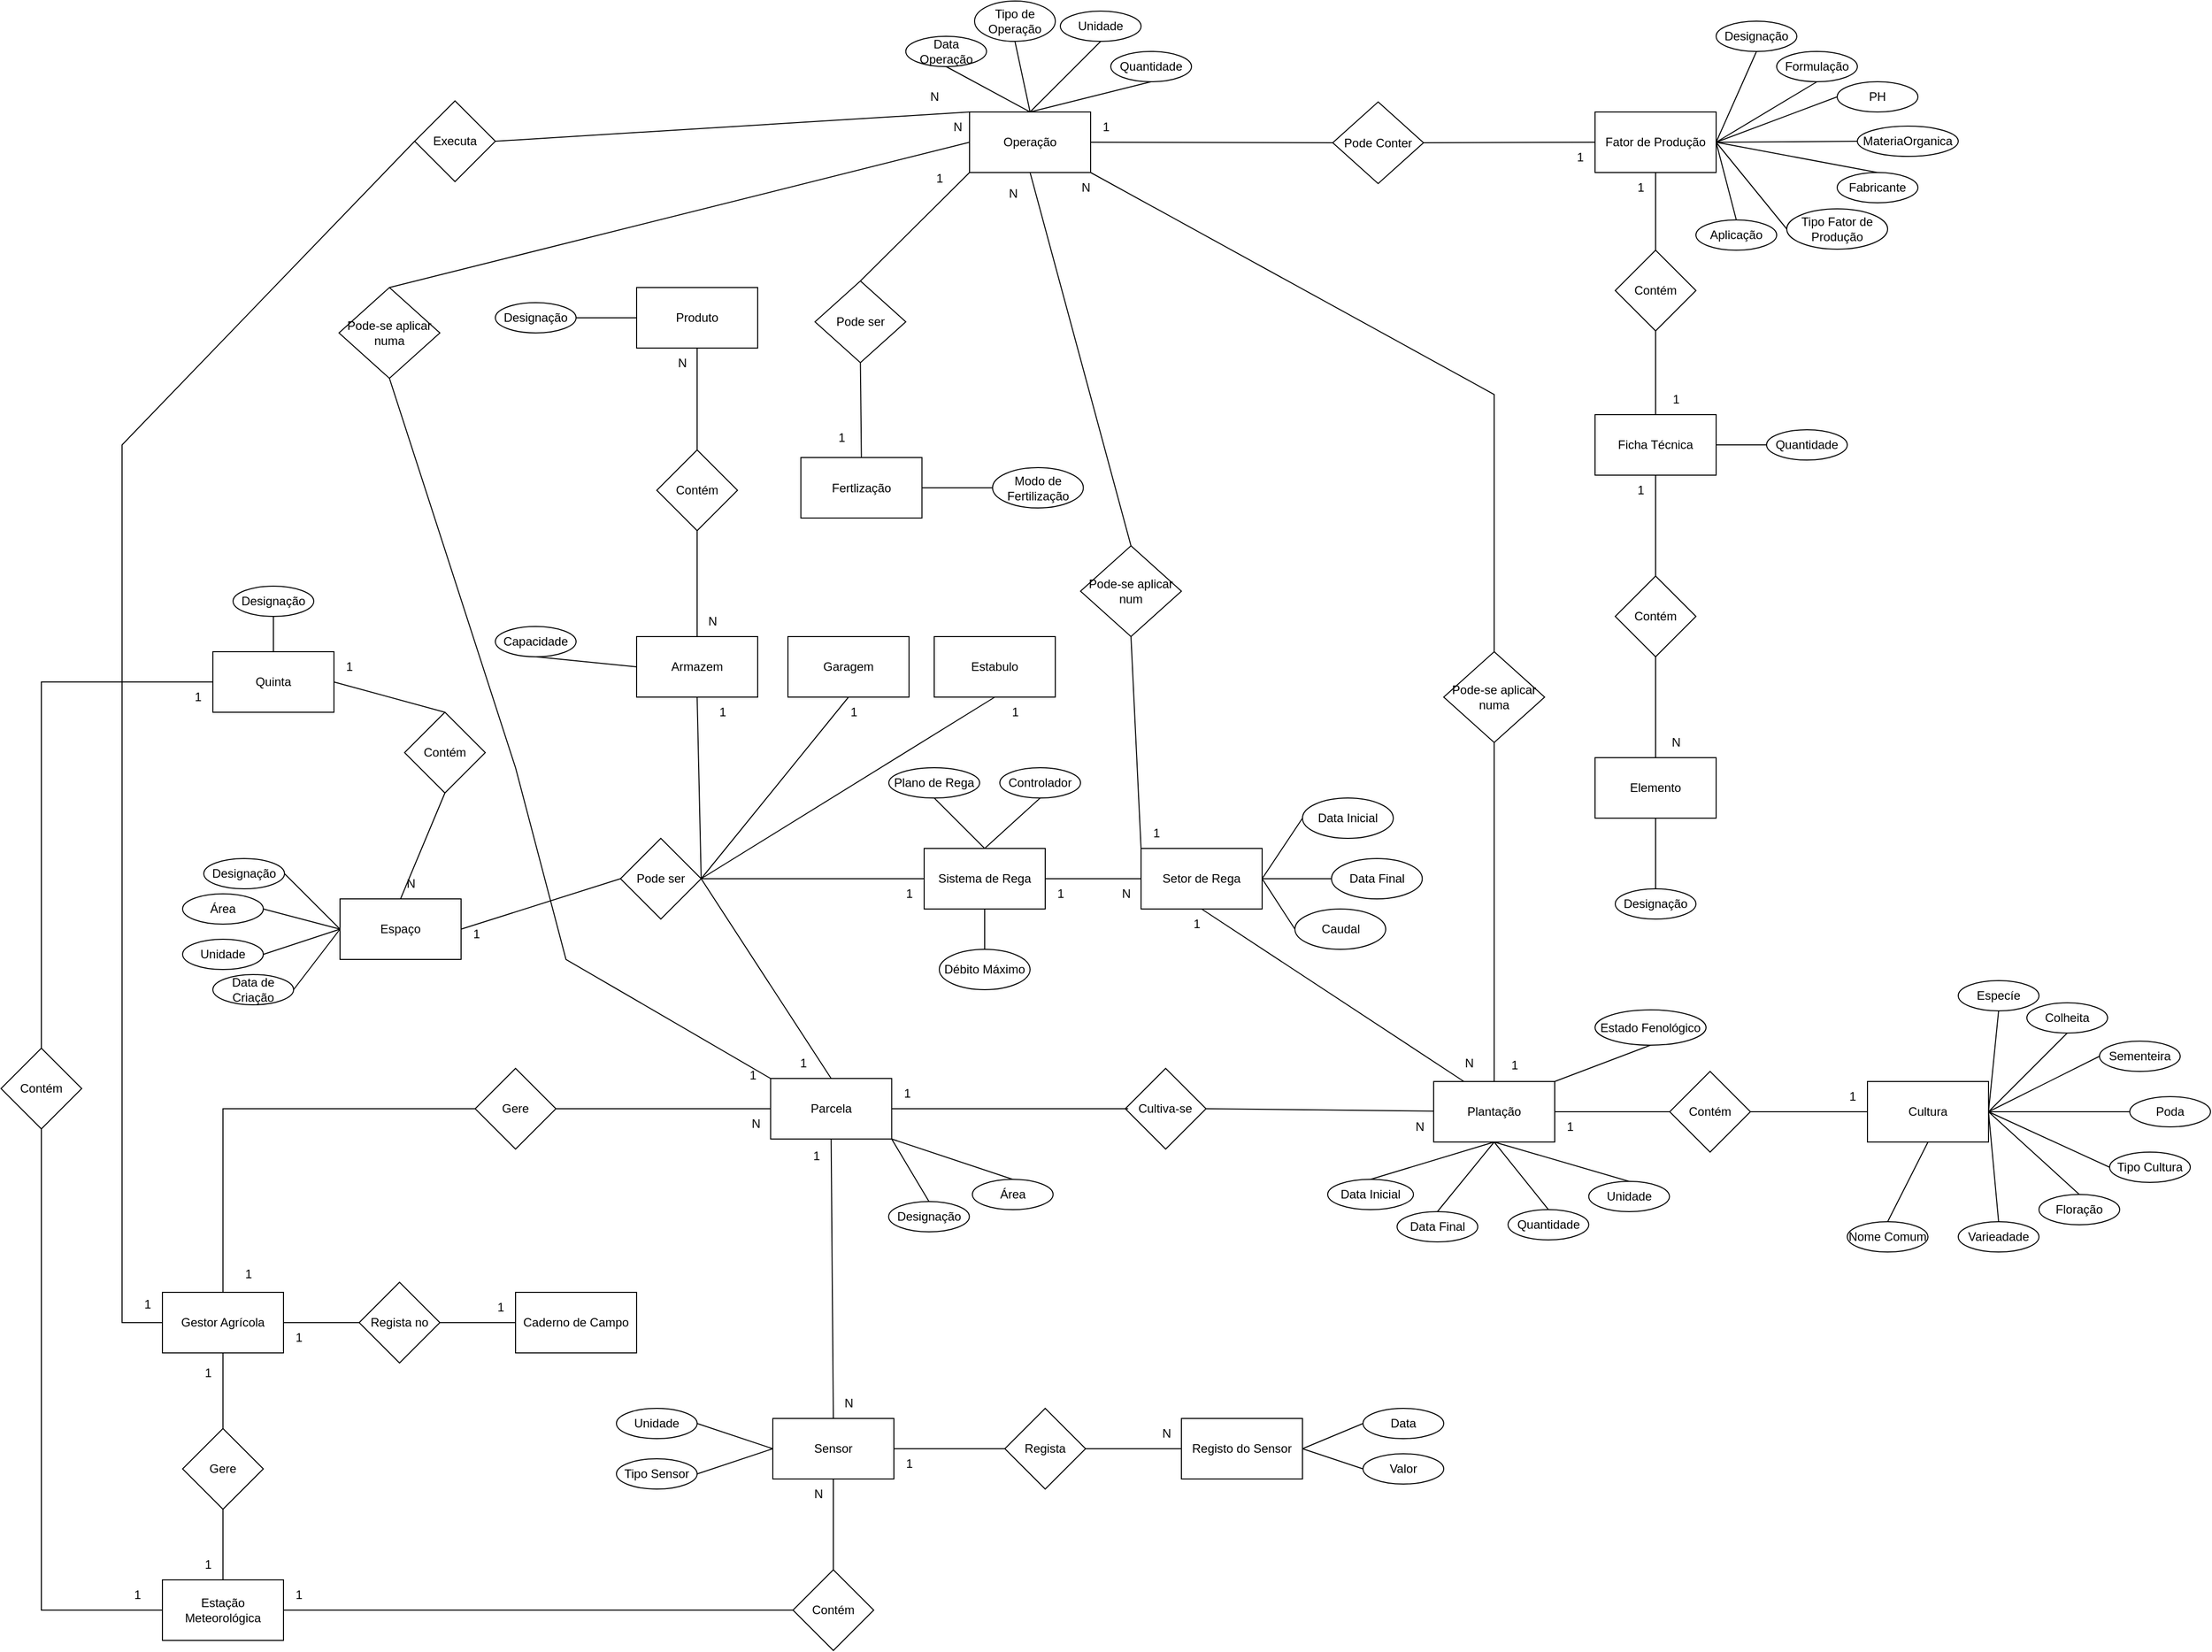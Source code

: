 <mxfile version="22.1.3" type="device">
  <diagram id="C5RBs43oDa-KdzZeNtuy" name="Page-1">
    <mxGraphModel dx="1187" dy="1843" grid="1" gridSize="10" guides="1" tooltips="1" connect="1" arrows="1" fold="1" page="1" pageScale="1" pageWidth="827" pageHeight="1169" background="none" math="0" shadow="0">
      <root>
        <mxCell id="WIyWlLk6GJQsqaUBKTNV-0" />
        <mxCell id="WIyWlLk6GJQsqaUBKTNV-1" parent="WIyWlLk6GJQsqaUBKTNV-0" />
        <mxCell id="etLwFJgJZtQVE6GD_fiM-0" value="Gestor Agrícola" style="rounded=0;whiteSpace=wrap;html=1;" parent="WIyWlLk6GJQsqaUBKTNV-1" vertex="1">
          <mxGeometry x="160" y="520" width="120" height="60" as="geometry" />
        </mxCell>
        <mxCell id="etLwFJgJZtQVE6GD_fiM-2" value="Espaço" style="rounded=0;whiteSpace=wrap;html=1;" parent="WIyWlLk6GJQsqaUBKTNV-1" vertex="1">
          <mxGeometry x="336" y="130" width="120" height="60" as="geometry" />
        </mxCell>
        <mxCell id="etLwFJgJZtQVE6GD_fiM-3" value="Parcela" style="rounded=0;whiteSpace=wrap;html=1;" parent="WIyWlLk6GJQsqaUBKTNV-1" vertex="1">
          <mxGeometry x="762.81" y="308" width="120" height="60" as="geometry" />
        </mxCell>
        <mxCell id="etLwFJgJZtQVE6GD_fiM-6" value="" style="endArrow=none;html=1;rounded=0;entryX=0;entryY=0.5;entryDx=0;entryDy=0;exitX=0.5;exitY=0;exitDx=0;exitDy=0;" parent="WIyWlLk6GJQsqaUBKTNV-1" source="etLwFJgJZtQVE6GD_fiM-0" target="etLwFJgJZtQVE6GD_fiM-11" edge="1">
          <mxGeometry width="50" height="50" relative="1" as="geometry">
            <mxPoint x="320" y="390" as="sourcePoint" />
            <mxPoint x="480" y="300" as="targetPoint" />
            <Array as="points">
              <mxPoint x="220" y="338" />
            </Array>
          </mxGeometry>
        </mxCell>
        <mxCell id="etLwFJgJZtQVE6GD_fiM-11" value="Gere" style="rhombus;whiteSpace=wrap;html=1;" parent="WIyWlLk6GJQsqaUBKTNV-1" vertex="1">
          <mxGeometry x="470" y="298" width="80" height="80" as="geometry" />
        </mxCell>
        <mxCell id="etLwFJgJZtQVE6GD_fiM-12" value="" style="endArrow=none;html=1;rounded=0;exitX=1;exitY=0.5;exitDx=0;exitDy=0;entryX=0;entryY=0.5;entryDx=0;entryDy=0;" parent="WIyWlLk6GJQsqaUBKTNV-1" source="etLwFJgJZtQVE6GD_fiM-11" target="etLwFJgJZtQVE6GD_fiM-3" edge="1">
          <mxGeometry width="50" height="50" relative="1" as="geometry">
            <mxPoint x="430" y="350" as="sourcePoint" />
            <mxPoint x="430" y="460" as="targetPoint" />
          </mxGeometry>
        </mxCell>
        <mxCell id="etLwFJgJZtQVE6GD_fiM-16" value="Quinta" style="whiteSpace=wrap;html=1;" parent="WIyWlLk6GJQsqaUBKTNV-1" vertex="1">
          <mxGeometry x="210" y="-115" width="120" height="60" as="geometry" />
        </mxCell>
        <mxCell id="etLwFJgJZtQVE6GD_fiM-17" value="Contém" style="rhombus;whiteSpace=wrap;html=1;" parent="WIyWlLk6GJQsqaUBKTNV-1" vertex="1">
          <mxGeometry x="400" y="-55" width="80" height="80" as="geometry" />
        </mxCell>
        <mxCell id="etLwFJgJZtQVE6GD_fiM-20" value="" style="endArrow=none;html=1;rounded=0;exitX=1;exitY=0.5;exitDx=0;exitDy=0;entryX=0.5;entryY=0;entryDx=0;entryDy=0;" parent="WIyWlLk6GJQsqaUBKTNV-1" source="etLwFJgJZtQVE6GD_fiM-16" target="etLwFJgJZtQVE6GD_fiM-17" edge="1">
          <mxGeometry width="50" height="50" relative="1" as="geometry">
            <mxPoint x="390" y="290" as="sourcePoint" />
            <mxPoint x="440" y="240" as="targetPoint" />
          </mxGeometry>
        </mxCell>
        <mxCell id="etLwFJgJZtQVE6GD_fiM-24" value="1" style="text;html=1;align=center;verticalAlign=middle;resizable=0;points=[];autosize=1;strokeColor=none;fillColor=none;" parent="WIyWlLk6GJQsqaUBKTNV-1" vertex="1">
          <mxGeometry x="130" y="517" width="30" height="30" as="geometry" />
        </mxCell>
        <mxCell id="etLwFJgJZtQVE6GD_fiM-25" value="N" style="text;html=1;align=center;verticalAlign=middle;resizable=0;points=[];autosize=1;strokeColor=none;fillColor=none;" parent="WIyWlLk6GJQsqaUBKTNV-1" vertex="1">
          <mxGeometry x="732.81" y="338" width="30" height="30" as="geometry" />
        </mxCell>
        <mxCell id="etLwFJgJZtQVE6GD_fiM-30" value="Área" style="ellipse;whiteSpace=wrap;html=1;" parent="WIyWlLk6GJQsqaUBKTNV-1" vertex="1">
          <mxGeometry x="180" y="125" width="80" height="30" as="geometry" />
        </mxCell>
        <mxCell id="etLwFJgJZtQVE6GD_fiM-31" value="Unidade" style="ellipse;whiteSpace=wrap;html=1;" parent="WIyWlLk6GJQsqaUBKTNV-1" vertex="1">
          <mxGeometry x="180" y="170" width="80" height="30" as="geometry" />
        </mxCell>
        <mxCell id="etLwFJgJZtQVE6GD_fiM-35" value="Área" style="ellipse;whiteSpace=wrap;html=1;" parent="WIyWlLk6GJQsqaUBKTNV-1" vertex="1">
          <mxGeometry x="962.81" y="408" width="80" height="30" as="geometry" />
        </mxCell>
        <mxCell id="etLwFJgJZtQVE6GD_fiM-37" value="" style="endArrow=none;html=1;rounded=0;entryX=0.5;entryY=0;entryDx=0;entryDy=0;exitX=1;exitY=1;exitDx=0;exitDy=0;" parent="WIyWlLk6GJQsqaUBKTNV-1" source="etLwFJgJZtQVE6GD_fiM-3" target="etLwFJgJZtQVE6GD_fiM-35" edge="1">
          <mxGeometry width="50" height="50" relative="1" as="geometry">
            <mxPoint x="912.81" y="378" as="sourcePoint" />
            <mxPoint x="650.31" y="875" as="targetPoint" />
          </mxGeometry>
        </mxCell>
        <mxCell id="etLwFJgJZtQVE6GD_fiM-39" value="Plantação" style="whiteSpace=wrap;html=1;" parent="WIyWlLk6GJQsqaUBKTNV-1" vertex="1">
          <mxGeometry x="1420" y="311" width="120" height="60" as="geometry" />
        </mxCell>
        <mxCell id="etLwFJgJZtQVE6GD_fiM-40" style="edgeStyle=orthogonalEdgeStyle;rounded=0;orthogonalLoop=1;jettySize=auto;html=1;exitX=0.5;exitY=1;exitDx=0;exitDy=0;" parent="WIyWlLk6GJQsqaUBKTNV-1" source="etLwFJgJZtQVE6GD_fiM-35" target="etLwFJgJZtQVE6GD_fiM-35" edge="1">
          <mxGeometry relative="1" as="geometry" />
        </mxCell>
        <mxCell id="etLwFJgJZtQVE6GD_fiM-43" value="Designação" style="ellipse;whiteSpace=wrap;html=1;" parent="WIyWlLk6GJQsqaUBKTNV-1" vertex="1">
          <mxGeometry x="879.81" y="430" width="80" height="30" as="geometry" />
        </mxCell>
        <mxCell id="etLwFJgJZtQVE6GD_fiM-47" value="" style="endArrow=none;html=1;rounded=0;exitX=1;exitY=1;exitDx=0;exitDy=0;entryX=0.5;entryY=0;entryDx=0;entryDy=0;" parent="WIyWlLk6GJQsqaUBKTNV-1" source="etLwFJgJZtQVE6GD_fiM-3" target="etLwFJgJZtQVE6GD_fiM-43" edge="1">
          <mxGeometry width="50" height="50" relative="1" as="geometry">
            <mxPoint x="912.81" y="378" as="sourcePoint" />
            <mxPoint x="805.31" y="505" as="targetPoint" />
          </mxGeometry>
        </mxCell>
        <mxCell id="etLwFJgJZtQVE6GD_fiM-50" value="Cultiva-se" style="rhombus;whiteSpace=wrap;html=1;" parent="WIyWlLk6GJQsqaUBKTNV-1" vertex="1">
          <mxGeometry x="1114.38" y="298" width="80" height="80" as="geometry" />
        </mxCell>
        <mxCell id="etLwFJgJZtQVE6GD_fiM-51" value="" style="endArrow=none;html=1;rounded=0;exitX=0;exitY=0.5;exitDx=0;exitDy=0;entryX=1;entryY=0.5;entryDx=0;entryDy=0;" parent="WIyWlLk6GJQsqaUBKTNV-1" target="etLwFJgJZtQVE6GD_fiM-3" edge="1">
          <mxGeometry width="50" height="50" relative="1" as="geometry">
            <mxPoint x="1117.19" y="338" as="sourcePoint" />
            <mxPoint x="637.19" y="280" as="targetPoint" />
          </mxGeometry>
        </mxCell>
        <mxCell id="etLwFJgJZtQVE6GD_fiM-52" value="" style="endArrow=none;html=1;rounded=0;entryX=1;entryY=0.5;entryDx=0;entryDy=0;" parent="WIyWlLk6GJQsqaUBKTNV-1" source="etLwFJgJZtQVE6GD_fiM-39" target="etLwFJgJZtQVE6GD_fiM-50" edge="1">
          <mxGeometry width="50" height="50" relative="1" as="geometry">
            <mxPoint x="530" y="330" as="sourcePoint" />
            <mxPoint x="580" y="280" as="targetPoint" />
          </mxGeometry>
        </mxCell>
        <mxCell id="etLwFJgJZtQVE6GD_fiM-53" value="Designação" style="ellipse;whiteSpace=wrap;html=1;" parent="WIyWlLk6GJQsqaUBKTNV-1" vertex="1">
          <mxGeometry x="201" y="90" width="80" height="30" as="geometry" />
        </mxCell>
        <mxCell id="etLwFJgJZtQVE6GD_fiM-56" value="Cultura" style="whiteSpace=wrap;html=1;" parent="WIyWlLk6GJQsqaUBKTNV-1" vertex="1">
          <mxGeometry x="1850" y="311" width="120" height="60" as="geometry" />
        </mxCell>
        <mxCell id="etLwFJgJZtQVE6GD_fiM-57" value="Contém" style="rhombus;whiteSpace=wrap;html=1;" parent="WIyWlLk6GJQsqaUBKTNV-1" vertex="1">
          <mxGeometry x="1654" y="301" width="80" height="80" as="geometry" />
        </mxCell>
        <mxCell id="etLwFJgJZtQVE6GD_fiM-58" value="" style="endArrow=none;html=1;rounded=0;entryX=1;entryY=0.5;entryDx=0;entryDy=0;" parent="WIyWlLk6GJQsqaUBKTNV-1" source="etLwFJgJZtQVE6GD_fiM-57" target="etLwFJgJZtQVE6GD_fiM-39" edge="1">
          <mxGeometry width="50" height="50" relative="1" as="geometry">
            <mxPoint x="940" y="740" as="sourcePoint" />
            <mxPoint x="990" y="690" as="targetPoint" />
          </mxGeometry>
        </mxCell>
        <mxCell id="etLwFJgJZtQVE6GD_fiM-59" value="" style="endArrow=none;html=1;rounded=0;exitX=1;exitY=0.5;exitDx=0;exitDy=0;entryX=0;entryY=0.5;entryDx=0;entryDy=0;" parent="WIyWlLk6GJQsqaUBKTNV-1" source="etLwFJgJZtQVE6GD_fiM-57" target="etLwFJgJZtQVE6GD_fiM-56" edge="1">
          <mxGeometry width="50" height="50" relative="1" as="geometry">
            <mxPoint x="1850" y="348" as="sourcePoint" />
            <mxPoint x="1070" y="690" as="targetPoint" />
          </mxGeometry>
        </mxCell>
        <mxCell id="etLwFJgJZtQVE6GD_fiM-60" value="1" style="text;html=1;align=center;verticalAlign=middle;resizable=0;points=[];autosize=1;strokeColor=none;fillColor=none;" parent="WIyWlLk6GJQsqaUBKTNV-1" vertex="1">
          <mxGeometry x="882.81" y="308" width="30" height="30" as="geometry" />
        </mxCell>
        <mxCell id="etLwFJgJZtQVE6GD_fiM-61" value="N" style="text;html=1;align=center;verticalAlign=middle;resizable=0;points=[];autosize=1;strokeColor=none;fillColor=none;" parent="WIyWlLk6GJQsqaUBKTNV-1" vertex="1">
          <mxGeometry x="1391.25" y="341" width="30" height="30" as="geometry" />
        </mxCell>
        <mxCell id="etLwFJgJZtQVE6GD_fiM-63" value="1" style="text;html=1;align=center;verticalAlign=middle;resizable=0;points=[];autosize=1;strokeColor=none;fillColor=none;" parent="WIyWlLk6GJQsqaUBKTNV-1" vertex="1">
          <mxGeometry x="1820" y="311" width="30" height="30" as="geometry" />
        </mxCell>
        <mxCell id="etLwFJgJZtQVE6GD_fiM-65" value="1" style="text;html=1;align=center;verticalAlign=middle;resizable=0;points=[];autosize=1;strokeColor=none;fillColor=none;" parent="WIyWlLk6GJQsqaUBKTNV-1" vertex="1">
          <mxGeometry x="1540" y="341" width="30" height="30" as="geometry" />
        </mxCell>
        <mxCell id="etLwFJgJZtQVE6GD_fiM-68" value="Nome Comum" style="ellipse;whiteSpace=wrap;html=1;" parent="WIyWlLk6GJQsqaUBKTNV-1" vertex="1">
          <mxGeometry x="1830" y="450" width="80" height="30" as="geometry" />
        </mxCell>
        <mxCell id="etLwFJgJZtQVE6GD_fiM-69" value="Tipo Cultura" style="ellipse;whiteSpace=wrap;html=1;" parent="WIyWlLk6GJQsqaUBKTNV-1" vertex="1">
          <mxGeometry x="2090" y="381" width="80" height="30" as="geometry" />
        </mxCell>
        <mxCell id="etLwFJgJZtQVE6GD_fiM-73" value="" style="endArrow=none;html=1;rounded=0;entryX=0.5;entryY=0;entryDx=0;entryDy=0;exitX=0.5;exitY=1;exitDx=0;exitDy=0;" parent="WIyWlLk6GJQsqaUBKTNV-1" source="etLwFJgJZtQVE6GD_fiM-56" target="etLwFJgJZtQVE6GD_fiM-68" edge="1">
          <mxGeometry width="50" height="50" relative="1" as="geometry">
            <mxPoint x="1970" y="373" as="sourcePoint" />
            <mxPoint x="1910" y="493.0" as="targetPoint" />
          </mxGeometry>
        </mxCell>
        <mxCell id="etLwFJgJZtQVE6GD_fiM-74" value="" style="endArrow=none;html=1;rounded=0;entryX=0;entryY=0.5;entryDx=0;entryDy=0;exitX=1;exitY=0.5;exitDx=0;exitDy=0;" parent="WIyWlLk6GJQsqaUBKTNV-1" source="etLwFJgJZtQVE6GD_fiM-56" target="etLwFJgJZtQVE6GD_fiM-69" edge="1">
          <mxGeometry width="50" height="50" relative="1" as="geometry">
            <mxPoint x="1830" y="341" as="sourcePoint" />
            <mxPoint x="1880" y="291" as="targetPoint" />
          </mxGeometry>
        </mxCell>
        <mxCell id="etLwFJgJZtQVE6GD_fiM-75" value="Data Inicial" style="ellipse;whiteSpace=wrap;html=1;" parent="WIyWlLk6GJQsqaUBKTNV-1" vertex="1">
          <mxGeometry x="1315" y="408" width="85" height="30" as="geometry" />
        </mxCell>
        <mxCell id="etLwFJgJZtQVE6GD_fiM-76" value="Quantidade" style="ellipse;whiteSpace=wrap;html=1;" parent="WIyWlLk6GJQsqaUBKTNV-1" vertex="1">
          <mxGeometry x="1493.75" y="438" width="80" height="30" as="geometry" />
        </mxCell>
        <mxCell id="etLwFJgJZtQVE6GD_fiM-77" value="Data Final" style="ellipse;whiteSpace=wrap;html=1;" parent="WIyWlLk6GJQsqaUBKTNV-1" vertex="1">
          <mxGeometry x="1383.75" y="440" width="80" height="30" as="geometry" />
        </mxCell>
        <mxCell id="etLwFJgJZtQVE6GD_fiM-78" value="Unidade" style="ellipse;whiteSpace=wrap;html=1;" parent="WIyWlLk6GJQsqaUBKTNV-1" vertex="1">
          <mxGeometry x="1573.75" y="410" width="80" height="30" as="geometry" />
        </mxCell>
        <mxCell id="etLwFJgJZtQVE6GD_fiM-79" value="" style="endArrow=none;html=1;rounded=0;entryX=0.5;entryY=0;entryDx=0;entryDy=0;exitX=0.5;exitY=1;exitDx=0;exitDy=0;" parent="WIyWlLk6GJQsqaUBKTNV-1" source="etLwFJgJZtQVE6GD_fiM-39" target="etLwFJgJZtQVE6GD_fiM-75" edge="1">
          <mxGeometry width="50" height="50" relative="1" as="geometry">
            <mxPoint x="870" y="780" as="sourcePoint" />
            <mxPoint x="1380" y="410.0" as="targetPoint" />
          </mxGeometry>
        </mxCell>
        <mxCell id="etLwFJgJZtQVE6GD_fiM-80" value="" style="endArrow=none;html=1;rounded=0;entryX=0.5;entryY=0;entryDx=0;entryDy=0;exitX=0.5;exitY=1;exitDx=0;exitDy=0;" parent="WIyWlLk6GJQsqaUBKTNV-1" source="etLwFJgJZtQVE6GD_fiM-39" target="etLwFJgJZtQVE6GD_fiM-77" edge="1">
          <mxGeometry width="50" height="50" relative="1" as="geometry">
            <mxPoint x="870" y="780" as="sourcePoint" />
            <mxPoint x="920" y="730" as="targetPoint" />
          </mxGeometry>
        </mxCell>
        <mxCell id="etLwFJgJZtQVE6GD_fiM-81" value="" style="endArrow=none;html=1;rounded=0;entryX=0.5;entryY=0;entryDx=0;entryDy=0;exitX=0.5;exitY=1;exitDx=0;exitDy=0;" parent="WIyWlLk6GJQsqaUBKTNV-1" source="etLwFJgJZtQVE6GD_fiM-39" target="etLwFJgJZtQVE6GD_fiM-76" edge="1">
          <mxGeometry width="50" height="50" relative="1" as="geometry">
            <mxPoint x="1560" y="380" as="sourcePoint" />
            <mxPoint x="920" y="730" as="targetPoint" />
          </mxGeometry>
        </mxCell>
        <mxCell id="etLwFJgJZtQVE6GD_fiM-82" value="" style="endArrow=none;html=1;rounded=0;exitX=0.5;exitY=0;exitDx=0;exitDy=0;entryX=0.5;entryY=1;entryDx=0;entryDy=0;" parent="WIyWlLk6GJQsqaUBKTNV-1" source="etLwFJgJZtQVE6GD_fiM-78" target="etLwFJgJZtQVE6GD_fiM-39" edge="1">
          <mxGeometry width="50" height="50" relative="1" as="geometry">
            <mxPoint x="870" y="780" as="sourcePoint" />
            <mxPoint x="920" y="730" as="targetPoint" />
          </mxGeometry>
        </mxCell>
        <mxCell id="etLwFJgJZtQVE6GD_fiM-83" value="Fator de Produção" style="whiteSpace=wrap;html=1;" parent="WIyWlLk6GJQsqaUBKTNV-1" vertex="1">
          <mxGeometry x="1580" y="-650" width="120" height="60" as="geometry" />
        </mxCell>
        <mxCell id="etLwFJgJZtQVE6GD_fiM-99" value="Operação" style="rounded=0;whiteSpace=wrap;html=1;" parent="WIyWlLk6GJQsqaUBKTNV-1" vertex="1">
          <mxGeometry x="960" y="-650" width="120" height="60" as="geometry" />
        </mxCell>
        <mxCell id="etLwFJgJZtQVE6GD_fiM-103" value="Pode-se aplicar numa" style="rhombus;whiteSpace=wrap;html=1;" parent="WIyWlLk6GJQsqaUBKTNV-1" vertex="1">
          <mxGeometry x="1430" y="-115" width="100" height="90" as="geometry" />
        </mxCell>
        <mxCell id="etLwFJgJZtQVE6GD_fiM-105" value="" style="endArrow=none;html=1;rounded=0;exitX=0.5;exitY=0;exitDx=0;exitDy=0;entryX=0.5;entryY=1;entryDx=0;entryDy=0;" parent="WIyWlLk6GJQsqaUBKTNV-1" source="etLwFJgJZtQVE6GD_fiM-39" target="etLwFJgJZtQVE6GD_fiM-103" edge="1">
          <mxGeometry width="50" height="50" relative="1" as="geometry">
            <mxPoint x="1150" y="220" as="sourcePoint" />
            <mxPoint x="1200" y="170" as="targetPoint" />
          </mxGeometry>
        </mxCell>
        <mxCell id="etLwFJgJZtQVE6GD_fiM-106" value="" style="endArrow=none;html=1;rounded=0;entryX=1;entryY=1;entryDx=0;entryDy=0;exitX=0.5;exitY=0;exitDx=0;exitDy=0;" parent="WIyWlLk6GJQsqaUBKTNV-1" source="etLwFJgJZtQVE6GD_fiM-103" target="etLwFJgJZtQVE6GD_fiM-99" edge="1">
          <mxGeometry width="50" height="50" relative="1" as="geometry">
            <mxPoint x="1150" y="220" as="sourcePoint" />
            <mxPoint x="1200" y="170" as="targetPoint" />
            <Array as="points">
              <mxPoint x="1480" y="-370" />
            </Array>
          </mxGeometry>
        </mxCell>
        <mxCell id="etLwFJgJZtQVE6GD_fiM-111" value="1" style="text;html=1;align=center;verticalAlign=middle;resizable=0;points=[];autosize=1;strokeColor=none;fillColor=none;" parent="WIyWlLk6GJQsqaUBKTNV-1" vertex="1">
          <mxGeometry x="1485" y="280" width="30" height="30" as="geometry" />
        </mxCell>
        <mxCell id="etLwFJgJZtQVE6GD_fiM-112" value="N" style="text;html=1;align=center;verticalAlign=middle;resizable=0;points=[];autosize=1;strokeColor=none;fillColor=none;" parent="WIyWlLk6GJQsqaUBKTNV-1" vertex="1">
          <mxGeometry x="1060" y="-590" width="30" height="30" as="geometry" />
        </mxCell>
        <mxCell id="etLwFJgJZtQVE6GD_fiM-122" value="Data Operação" style="ellipse;whiteSpace=wrap;html=1;" parent="WIyWlLk6GJQsqaUBKTNV-1" vertex="1">
          <mxGeometry x="896.81" y="-725" width="80" height="30" as="geometry" />
        </mxCell>
        <mxCell id="etLwFJgJZtQVE6GD_fiM-123" value="Quantidade" style="ellipse;whiteSpace=wrap;html=1;" parent="WIyWlLk6GJQsqaUBKTNV-1" vertex="1">
          <mxGeometry x="1100" y="-710" width="80" height="30" as="geometry" />
        </mxCell>
        <mxCell id="etLwFJgJZtQVE6GD_fiM-124" value="Unidade" style="ellipse;whiteSpace=wrap;html=1;" parent="WIyWlLk6GJQsqaUBKTNV-1" vertex="1">
          <mxGeometry x="1050" y="-750" width="80" height="30" as="geometry" />
        </mxCell>
        <mxCell id="etLwFJgJZtQVE6GD_fiM-125" value="" style="endArrow=none;html=1;rounded=0;entryX=0.5;entryY=1;entryDx=0;entryDy=0;exitX=0.5;exitY=0;exitDx=0;exitDy=0;" parent="WIyWlLk6GJQsqaUBKTNV-1" source="etLwFJgJZtQVE6GD_fiM-99" target="etLwFJgJZtQVE6GD_fiM-123" edge="1">
          <mxGeometry width="50" height="50" relative="1" as="geometry">
            <mxPoint x="1110" y="-450" as="sourcePoint" />
            <mxPoint x="1160" y="-500" as="targetPoint" />
          </mxGeometry>
        </mxCell>
        <mxCell id="etLwFJgJZtQVE6GD_fiM-126" value="" style="endArrow=none;html=1;rounded=0;entryX=0.5;entryY=1;entryDx=0;entryDy=0;exitX=0.5;exitY=0;exitDx=0;exitDy=0;" parent="WIyWlLk6GJQsqaUBKTNV-1" source="etLwFJgJZtQVE6GD_fiM-99" target="etLwFJgJZtQVE6GD_fiM-124" edge="1">
          <mxGeometry width="50" height="50" relative="1" as="geometry">
            <mxPoint x="1110" y="-450" as="sourcePoint" />
            <mxPoint x="1160" y="-500" as="targetPoint" />
          </mxGeometry>
        </mxCell>
        <mxCell id="etLwFJgJZtQVE6GD_fiM-128" value="" style="endArrow=none;html=1;rounded=0;entryX=0.5;entryY=1;entryDx=0;entryDy=0;exitX=0.5;exitY=0;exitDx=0;exitDy=0;" parent="WIyWlLk6GJQsqaUBKTNV-1" source="etLwFJgJZtQVE6GD_fiM-99" target="etLwFJgJZtQVE6GD_fiM-122" edge="1">
          <mxGeometry width="50" height="50" relative="1" as="geometry">
            <mxPoint x="1020" y="-650" as="sourcePoint" />
            <mxPoint x="1160" y="-500" as="targetPoint" />
          </mxGeometry>
        </mxCell>
        <mxCell id="etLwFJgJZtQVE6GD_fiM-129" value="Ficha Técnica" style="whiteSpace=wrap;html=1;" parent="WIyWlLk6GJQsqaUBKTNV-1" vertex="1">
          <mxGeometry x="1580" y="-350" width="120" height="60" as="geometry" />
        </mxCell>
        <mxCell id="etLwFJgJZtQVE6GD_fiM-131" value="Elemento" style="whiteSpace=wrap;html=1;" parent="WIyWlLk6GJQsqaUBKTNV-1" vertex="1">
          <mxGeometry x="1580" y="-10" width="120" height="60" as="geometry" />
        </mxCell>
        <mxCell id="etLwFJgJZtQVE6GD_fiM-132" value="Contém" style="rhombus;whiteSpace=wrap;html=1;" parent="WIyWlLk6GJQsqaUBKTNV-1" vertex="1">
          <mxGeometry x="1600" y="-513" width="80" height="80" as="geometry" />
        </mxCell>
        <mxCell id="etLwFJgJZtQVE6GD_fiM-133" value="Contém" style="rhombus;whiteSpace=wrap;html=1;" parent="WIyWlLk6GJQsqaUBKTNV-1" vertex="1">
          <mxGeometry x="1600" y="-190" width="80" height="80" as="geometry" />
        </mxCell>
        <mxCell id="etLwFJgJZtQVE6GD_fiM-135" value="" style="endArrow=none;html=1;rounded=0;exitX=0.5;exitY=1;exitDx=0;exitDy=0;entryX=0.5;entryY=0;entryDx=0;entryDy=0;" parent="WIyWlLk6GJQsqaUBKTNV-1" source="etLwFJgJZtQVE6GD_fiM-83" target="etLwFJgJZtQVE6GD_fiM-132" edge="1">
          <mxGeometry width="50" height="50" relative="1" as="geometry">
            <mxPoint x="1500" y="-850" as="sourcePoint" />
            <mxPoint x="1640" y="-30" as="targetPoint" />
          </mxGeometry>
        </mxCell>
        <mxCell id="etLwFJgJZtQVE6GD_fiM-138" value="1" style="text;html=1;align=center;verticalAlign=middle;resizable=0;points=[];autosize=1;strokeColor=none;fillColor=none;" parent="WIyWlLk6GJQsqaUBKTNV-1" vertex="1">
          <mxGeometry x="1610" y="-590" width="30" height="30" as="geometry" />
        </mxCell>
        <mxCell id="etLwFJgJZtQVE6GD_fiM-140" value="" style="endArrow=none;html=1;rounded=0;exitX=0.5;exitY=1;exitDx=0;exitDy=0;entryX=0.5;entryY=0;entryDx=0;entryDy=0;" parent="WIyWlLk6GJQsqaUBKTNV-1" source="etLwFJgJZtQVE6GD_fiM-132" target="etLwFJgJZtQVE6GD_fiM-129" edge="1">
          <mxGeometry width="50" height="50" relative="1" as="geometry">
            <mxPoint x="1640" y="-39" as="sourcePoint" />
            <mxPoint x="1625" y="-69" as="targetPoint" />
          </mxGeometry>
        </mxCell>
        <mxCell id="etLwFJgJZtQVE6GD_fiM-141" value="N" style="text;html=1;align=center;verticalAlign=middle;resizable=0;points=[];autosize=1;strokeColor=none;fillColor=none;" parent="WIyWlLk6GJQsqaUBKTNV-1" vertex="1">
          <mxGeometry x="1645" y="-40" width="30" height="30" as="geometry" />
        </mxCell>
        <mxCell id="etLwFJgJZtQVE6GD_fiM-143" value="1" style="text;html=1;align=center;verticalAlign=middle;resizable=0;points=[];autosize=1;strokeColor=none;fillColor=none;" parent="WIyWlLk6GJQsqaUBKTNV-1" vertex="1">
          <mxGeometry x="1645" y="-380" width="30" height="30" as="geometry" />
        </mxCell>
        <mxCell id="etLwFJgJZtQVE6GD_fiM-144" value="1" style="text;html=1;align=center;verticalAlign=middle;resizable=0;points=[];autosize=1;strokeColor=none;fillColor=none;" parent="WIyWlLk6GJQsqaUBKTNV-1" vertex="1">
          <mxGeometry x="1610" y="-290" width="30" height="30" as="geometry" />
        </mxCell>
        <mxCell id="etLwFJgJZtQVE6GD_fiM-145" value="Designação" style="ellipse;whiteSpace=wrap;html=1;" parent="WIyWlLk6GJQsqaUBKTNV-1" vertex="1">
          <mxGeometry x="1700" y="-740" width="80" height="30" as="geometry" />
        </mxCell>
        <mxCell id="etLwFJgJZtQVE6GD_fiM-146" value="Formulação" style="ellipse;whiteSpace=wrap;html=1;" parent="WIyWlLk6GJQsqaUBKTNV-1" vertex="1">
          <mxGeometry x="1760" y="-710" width="80" height="30" as="geometry" />
        </mxCell>
        <mxCell id="etLwFJgJZtQVE6GD_fiM-148" value="Fabricante" style="ellipse;whiteSpace=wrap;html=1;" parent="WIyWlLk6GJQsqaUBKTNV-1" vertex="1">
          <mxGeometry x="1820" y="-590" width="80" height="30" as="geometry" />
        </mxCell>
        <mxCell id="etLwFJgJZtQVE6GD_fiM-149" value="Tipo Fator de Produção" style="ellipse;whiteSpace=wrap;html=1;" parent="WIyWlLk6GJQsqaUBKTNV-1" vertex="1">
          <mxGeometry x="1770" y="-554" width="100" height="40" as="geometry" />
        </mxCell>
        <mxCell id="etLwFJgJZtQVE6GD_fiM-152" value="Aplicação" style="ellipse;whiteSpace=wrap;html=1;" parent="WIyWlLk6GJQsqaUBKTNV-1" vertex="1">
          <mxGeometry x="1680" y="-543" width="80" height="30" as="geometry" />
        </mxCell>
        <mxCell id="etLwFJgJZtQVE6GD_fiM-153" value="" style="endArrow=none;html=1;rounded=0;entryX=0.5;entryY=1;entryDx=0;entryDy=0;exitX=1;exitY=0.5;exitDx=0;exitDy=0;" parent="WIyWlLk6GJQsqaUBKTNV-1" source="etLwFJgJZtQVE6GD_fiM-83" target="etLwFJgJZtQVE6GD_fiM-145" edge="1">
          <mxGeometry width="50" height="50" relative="1" as="geometry">
            <mxPoint x="1590" y="-650" as="sourcePoint" />
            <mxPoint x="1640" y="-700" as="targetPoint" />
          </mxGeometry>
        </mxCell>
        <mxCell id="etLwFJgJZtQVE6GD_fiM-154" value="" style="endArrow=none;html=1;rounded=0;entryX=0.5;entryY=1;entryDx=0;entryDy=0;exitX=1;exitY=0.5;exitDx=0;exitDy=0;" parent="WIyWlLk6GJQsqaUBKTNV-1" source="etLwFJgJZtQVE6GD_fiM-83" target="etLwFJgJZtQVE6GD_fiM-146" edge="1">
          <mxGeometry width="50" height="50" relative="1" as="geometry">
            <mxPoint x="1590" y="-650" as="sourcePoint" />
            <mxPoint x="1640" y="-700" as="targetPoint" />
          </mxGeometry>
        </mxCell>
        <mxCell id="etLwFJgJZtQVE6GD_fiM-156" value="" style="endArrow=none;html=1;rounded=0;entryX=0;entryY=0.5;entryDx=0;entryDy=0;exitX=1;exitY=0.5;exitDx=0;exitDy=0;" parent="WIyWlLk6GJQsqaUBKTNV-1" source="etLwFJgJZtQVE6GD_fiM-83" target="etLwFJgJZtQVE6GD_fiM-149" edge="1">
          <mxGeometry width="50" height="50" relative="1" as="geometry">
            <mxPoint x="1590" y="-650" as="sourcePoint" />
            <mxPoint x="1640" y="-700" as="targetPoint" />
          </mxGeometry>
        </mxCell>
        <mxCell id="etLwFJgJZtQVE6GD_fiM-157" value="" style="endArrow=none;html=1;rounded=0;entryX=0.5;entryY=0;entryDx=0;entryDy=0;exitX=1;exitY=0.5;exitDx=0;exitDy=0;" parent="WIyWlLk6GJQsqaUBKTNV-1" source="etLwFJgJZtQVE6GD_fiM-83" target="etLwFJgJZtQVE6GD_fiM-148" edge="1">
          <mxGeometry width="50" height="50" relative="1" as="geometry">
            <mxPoint x="1590" y="-650" as="sourcePoint" />
            <mxPoint x="1640" y="-700" as="targetPoint" />
          </mxGeometry>
        </mxCell>
        <mxCell id="etLwFJgJZtQVE6GD_fiM-158" value="" style="endArrow=none;html=1;rounded=0;entryX=0.5;entryY=0;entryDx=0;entryDy=0;exitX=1;exitY=0.5;exitDx=0;exitDy=0;" parent="WIyWlLk6GJQsqaUBKTNV-1" source="etLwFJgJZtQVE6GD_fiM-83" target="etLwFJgJZtQVE6GD_fiM-152" edge="1">
          <mxGeometry width="50" height="50" relative="1" as="geometry">
            <mxPoint x="1590" y="-650" as="sourcePoint" />
            <mxPoint x="1740.0" y="-540" as="targetPoint" />
          </mxGeometry>
        </mxCell>
        <mxCell id="etLwFJgJZtQVE6GD_fiM-159" value="Quantidade" style="ellipse;whiteSpace=wrap;html=1;" parent="WIyWlLk6GJQsqaUBKTNV-1" vertex="1">
          <mxGeometry x="1750" y="-335" width="80" height="30" as="geometry" />
        </mxCell>
        <mxCell id="etLwFJgJZtQVE6GD_fiM-162" value="Designação" style="ellipse;whiteSpace=wrap;html=1;" parent="WIyWlLk6GJQsqaUBKTNV-1" vertex="1">
          <mxGeometry x="1600" y="120" width="80" height="30" as="geometry" />
        </mxCell>
        <mxCell id="etLwFJgJZtQVE6GD_fiM-168" value="" style="endArrow=none;html=1;rounded=0;entryX=0;entryY=0.5;entryDx=0;entryDy=0;exitX=1;exitY=0.5;exitDx=0;exitDy=0;" parent="WIyWlLk6GJQsqaUBKTNV-1" source="etLwFJgJZtQVE6GD_fiM-129" target="etLwFJgJZtQVE6GD_fiM-159" edge="1">
          <mxGeometry width="50" height="50" relative="1" as="geometry">
            <mxPoint x="1940" y="10" as="sourcePoint" />
            <mxPoint x="2220" y="-10" as="targetPoint" />
          </mxGeometry>
        </mxCell>
        <mxCell id="etLwFJgJZtQVE6GD_fiM-172" value="Especíe" style="ellipse;whiteSpace=wrap;html=1;" parent="WIyWlLk6GJQsqaUBKTNV-1" vertex="1">
          <mxGeometry x="1940" y="211" width="80" height="30" as="geometry" />
        </mxCell>
        <mxCell id="etLwFJgJZtQVE6GD_fiM-173" value="Floração" style="ellipse;whiteSpace=wrap;html=1;" parent="WIyWlLk6GJQsqaUBKTNV-1" vertex="1">
          <mxGeometry x="2020" y="423" width="80" height="30" as="geometry" />
        </mxCell>
        <mxCell id="etLwFJgJZtQVE6GD_fiM-174" value="Colheita" style="ellipse;whiteSpace=wrap;html=1;" parent="WIyWlLk6GJQsqaUBKTNV-1" vertex="1">
          <mxGeometry x="2008" y="233" width="80" height="30" as="geometry" />
        </mxCell>
        <mxCell id="etLwFJgJZtQVE6GD_fiM-177" value="Varieadade" style="ellipse;whiteSpace=wrap;html=1;" parent="WIyWlLk6GJQsqaUBKTNV-1" vertex="1">
          <mxGeometry x="1940" y="450" width="80" height="30" as="geometry" />
        </mxCell>
        <mxCell id="etLwFJgJZtQVE6GD_fiM-178" value="" style="endArrow=none;html=1;rounded=0;entryX=1;entryY=0.5;entryDx=0;entryDy=0;exitX=0.5;exitY=1;exitDx=0;exitDy=0;" parent="WIyWlLk6GJQsqaUBKTNV-1" source="etLwFJgJZtQVE6GD_fiM-174" target="etLwFJgJZtQVE6GD_fiM-56" edge="1">
          <mxGeometry width="50" height="50" relative="1" as="geometry">
            <mxPoint x="1990" y="263" as="sourcePoint" />
            <mxPoint x="1770" y="453" as="targetPoint" />
          </mxGeometry>
        </mxCell>
        <mxCell id="etLwFJgJZtQVE6GD_fiM-179" value="" style="endArrow=none;html=1;rounded=0;exitX=0.5;exitY=1;exitDx=0;exitDy=0;entryX=1;entryY=0.5;entryDx=0;entryDy=0;" parent="WIyWlLk6GJQsqaUBKTNV-1" source="etLwFJgJZtQVE6GD_fiM-172" target="etLwFJgJZtQVE6GD_fiM-56" edge="1">
          <mxGeometry width="50" height="50" relative="1" as="geometry">
            <mxPoint x="1920" y="243" as="sourcePoint" />
            <mxPoint x="1910" y="313" as="targetPoint" />
          </mxGeometry>
        </mxCell>
        <mxCell id="etLwFJgJZtQVE6GD_fiM-180" value="" style="endArrow=none;html=1;rounded=0;entryX=1;entryY=0.5;entryDx=0;entryDy=0;exitX=0.5;exitY=0;exitDx=0;exitDy=0;" parent="WIyWlLk6GJQsqaUBKTNV-1" source="etLwFJgJZtQVE6GD_fiM-177" target="etLwFJgJZtQVE6GD_fiM-56" edge="1">
          <mxGeometry width="50" height="50" relative="1" as="geometry">
            <mxPoint x="1720" y="503" as="sourcePoint" />
            <mxPoint x="1770" y="453" as="targetPoint" />
          </mxGeometry>
        </mxCell>
        <mxCell id="etLwFJgJZtQVE6GD_fiM-181" value="" style="endArrow=none;html=1;rounded=0;exitX=0.5;exitY=0;exitDx=0;exitDy=0;entryX=1;entryY=0.5;entryDx=0;entryDy=0;" parent="WIyWlLk6GJQsqaUBKTNV-1" source="etLwFJgJZtQVE6GD_fiM-173" target="etLwFJgJZtQVE6GD_fiM-56" edge="1">
          <mxGeometry width="50" height="50" relative="1" as="geometry">
            <mxPoint x="1720" y="503" as="sourcePoint" />
            <mxPoint x="1910" y="373" as="targetPoint" />
          </mxGeometry>
        </mxCell>
        <mxCell id="etLwFJgJZtQVE6GD_fiM-186" value="Regista no" style="rhombus;whiteSpace=wrap;html=1;" parent="WIyWlLk6GJQsqaUBKTNV-1" vertex="1">
          <mxGeometry x="355" y="510" width="80" height="80" as="geometry" />
        </mxCell>
        <mxCell id="etLwFJgJZtQVE6GD_fiM-187" value="Caderno de Campo" style="rounded=0;whiteSpace=wrap;html=1;" parent="WIyWlLk6GJQsqaUBKTNV-1" vertex="1">
          <mxGeometry x="510" y="520" width="120" height="60" as="geometry" />
        </mxCell>
        <mxCell id="etLwFJgJZtQVE6GD_fiM-189" value="" style="endArrow=none;html=1;rounded=0;exitX=0;exitY=0.5;exitDx=0;exitDy=0;entryX=1;entryY=0.5;entryDx=0;entryDy=0;" parent="WIyWlLk6GJQsqaUBKTNV-1" source="etLwFJgJZtQVE6GD_fiM-187" target="etLwFJgJZtQVE6GD_fiM-186" edge="1">
          <mxGeometry width="50" height="50" relative="1" as="geometry">
            <mxPoint x="705" y="647.5" as="sourcePoint" />
            <mxPoint x="755" y="597.5" as="targetPoint" />
          </mxGeometry>
        </mxCell>
        <mxCell id="etLwFJgJZtQVE6GD_fiM-190" value="1" style="text;html=1;align=center;verticalAlign=middle;resizable=0;points=[];autosize=1;strokeColor=none;fillColor=none;" parent="WIyWlLk6GJQsqaUBKTNV-1" vertex="1">
          <mxGeometry x="280" y="550" width="30" height="30" as="geometry" />
        </mxCell>
        <mxCell id="etLwFJgJZtQVE6GD_fiM-191" value="1" style="text;html=1;align=center;verticalAlign=middle;resizable=0;points=[];autosize=1;strokeColor=none;fillColor=none;" parent="WIyWlLk6GJQsqaUBKTNV-1" vertex="1">
          <mxGeometry x="480" y="520" width="30" height="30" as="geometry" />
        </mxCell>
        <mxCell id="etLwFJgJZtQVE6GD_fiM-192" value="Executa" style="rhombus;whiteSpace=wrap;html=1;" parent="WIyWlLk6GJQsqaUBKTNV-1" vertex="1">
          <mxGeometry x="410" y="-661" width="80" height="80" as="geometry" />
        </mxCell>
        <mxCell id="etLwFJgJZtQVE6GD_fiM-193" value="" style="endArrow=none;html=1;rounded=0;entryX=0;entryY=0.5;entryDx=0;entryDy=0;exitX=0;exitY=0.5;exitDx=0;exitDy=0;" parent="WIyWlLk6GJQsqaUBKTNV-1" source="etLwFJgJZtQVE6GD_fiM-0" target="etLwFJgJZtQVE6GD_fiM-192" edge="1">
          <mxGeometry width="50" height="50" relative="1" as="geometry">
            <mxPoint x="230" y="430" as="sourcePoint" />
            <mxPoint x="900" y="-20" as="targetPoint" />
            <Array as="points">
              <mxPoint x="120" y="550" />
              <mxPoint x="120" y="-320" />
            </Array>
          </mxGeometry>
        </mxCell>
        <mxCell id="etLwFJgJZtQVE6GD_fiM-194" value="1" style="text;html=1;align=center;verticalAlign=middle;resizable=0;points=[];autosize=1;strokeColor=none;fillColor=none;" parent="WIyWlLk6GJQsqaUBKTNV-1" vertex="1">
          <mxGeometry x="230" y="487" width="30" height="30" as="geometry" />
        </mxCell>
        <mxCell id="etLwFJgJZtQVE6GD_fiM-195" value="" style="endArrow=none;html=1;rounded=0;entryX=0;entryY=0;entryDx=0;entryDy=0;exitX=1;exitY=0.5;exitDx=0;exitDy=0;" parent="WIyWlLk6GJQsqaUBKTNV-1" source="etLwFJgJZtQVE6GD_fiM-192" target="etLwFJgJZtQVE6GD_fiM-99" edge="1">
          <mxGeometry width="50" height="50" relative="1" as="geometry">
            <mxPoint x="780" y="-271" as="sourcePoint" />
            <mxPoint x="830" y="-321" as="targetPoint" />
            <Array as="points" />
          </mxGeometry>
        </mxCell>
        <mxCell id="etLwFJgJZtQVE6GD_fiM-196" value="N" style="text;html=1;align=center;verticalAlign=middle;resizable=0;points=[];autosize=1;strokeColor=none;fillColor=none;" parent="WIyWlLk6GJQsqaUBKTNV-1" vertex="1">
          <mxGeometry x="910" y="-680" width="30" height="30" as="geometry" />
        </mxCell>
        <mxCell id="etLwFJgJZtQVE6GD_fiM-197" value="Estação Meteorológica" style="rounded=0;whiteSpace=wrap;html=1;" parent="WIyWlLk6GJQsqaUBKTNV-1" vertex="1">
          <mxGeometry x="160" y="805" width="120" height="60" as="geometry" />
        </mxCell>
        <mxCell id="etLwFJgJZtQVE6GD_fiM-198" value="Sensor" style="rounded=0;whiteSpace=wrap;html=1;" parent="WIyWlLk6GJQsqaUBKTNV-1" vertex="1">
          <mxGeometry x="765" y="645" width="120" height="60" as="geometry" />
        </mxCell>
        <mxCell id="etLwFJgJZtQVE6GD_fiM-202" value="Contém" style="rhombus;whiteSpace=wrap;html=1;" parent="WIyWlLk6GJQsqaUBKTNV-1" vertex="1">
          <mxGeometry x="785" y="795" width="80" height="80" as="geometry" />
        </mxCell>
        <mxCell id="etLwFJgJZtQVE6GD_fiM-203" value="" style="endArrow=none;html=1;rounded=0;exitX=1;exitY=0.5;exitDx=0;exitDy=0;entryX=0;entryY=0.5;entryDx=0;entryDy=0;" parent="WIyWlLk6GJQsqaUBKTNV-1" source="etLwFJgJZtQVE6GD_fiM-197" target="etLwFJgJZtQVE6GD_fiM-202" edge="1">
          <mxGeometry width="50" height="50" relative="1" as="geometry">
            <mxPoint x="890" y="725" as="sourcePoint" />
            <mxPoint x="940" y="675" as="targetPoint" />
          </mxGeometry>
        </mxCell>
        <mxCell id="etLwFJgJZtQVE6GD_fiM-204" value="" style="endArrow=none;html=1;rounded=0;exitX=0.5;exitY=0;exitDx=0;exitDy=0;entryX=0.5;entryY=1;entryDx=0;entryDy=0;" parent="WIyWlLk6GJQsqaUBKTNV-1" source="etLwFJgJZtQVE6GD_fiM-202" target="etLwFJgJZtQVE6GD_fiM-198" edge="1">
          <mxGeometry width="50" height="50" relative="1" as="geometry">
            <mxPoint x="955" y="632.5" as="sourcePoint" />
            <mxPoint x="1005" y="582.5" as="targetPoint" />
          </mxGeometry>
        </mxCell>
        <mxCell id="etLwFJgJZtQVE6GD_fiM-205" value="1" style="text;html=1;align=center;verticalAlign=middle;resizable=0;points=[];autosize=1;strokeColor=none;fillColor=none;" parent="WIyWlLk6GJQsqaUBKTNV-1" vertex="1">
          <mxGeometry x="280" y="805" width="30" height="30" as="geometry" />
        </mxCell>
        <mxCell id="etLwFJgJZtQVE6GD_fiM-209" value="Unidade" style="ellipse;whiteSpace=wrap;html=1;" parent="WIyWlLk6GJQsqaUBKTNV-1" vertex="1">
          <mxGeometry x="610" y="635" width="80" height="30" as="geometry" />
        </mxCell>
        <mxCell id="etLwFJgJZtQVE6GD_fiM-210" value="Tipo Sensor" style="ellipse;whiteSpace=wrap;html=1;" parent="WIyWlLk6GJQsqaUBKTNV-1" vertex="1">
          <mxGeometry x="610" y="685" width="80" height="30" as="geometry" />
        </mxCell>
        <mxCell id="etLwFJgJZtQVE6GD_fiM-213" value="" style="endArrow=none;html=1;rounded=0;entryX=1;entryY=0.5;entryDx=0;entryDy=0;exitX=0;exitY=0.5;exitDx=0;exitDy=0;" parent="WIyWlLk6GJQsqaUBKTNV-1" source="etLwFJgJZtQVE6GD_fiM-198" target="etLwFJgJZtQVE6GD_fiM-209" edge="1">
          <mxGeometry width="50" height="50" relative="1" as="geometry">
            <mxPoint x="638.75" y="675" as="sourcePoint" />
            <mxPoint x="1058.75" y="555" as="targetPoint" />
          </mxGeometry>
        </mxCell>
        <mxCell id="etLwFJgJZtQVE6GD_fiM-214" value="" style="endArrow=none;html=1;rounded=0;exitX=0;exitY=0.5;exitDx=0;exitDy=0;entryX=1;entryY=0.5;entryDx=0;entryDy=0;" parent="WIyWlLk6GJQsqaUBKTNV-1" source="etLwFJgJZtQVE6GD_fiM-198" target="etLwFJgJZtQVE6GD_fiM-210" edge="1">
          <mxGeometry width="50" height="50" relative="1" as="geometry">
            <mxPoint x="1008.75" y="605" as="sourcePoint" />
            <mxPoint x="1058.75" y="555" as="targetPoint" />
          </mxGeometry>
        </mxCell>
        <mxCell id="etLwFJgJZtQVE6GD_fiM-218" value="Designação" style="ellipse;whiteSpace=wrap;html=1;" parent="WIyWlLk6GJQsqaUBKTNV-1" vertex="1">
          <mxGeometry x="230" y="-180" width="80" height="30" as="geometry" />
        </mxCell>
        <mxCell id="etLwFJgJZtQVE6GD_fiM-220" value="" style="endArrow=none;html=1;rounded=0;exitX=0.5;exitY=0;exitDx=0;exitDy=0;entryX=0.5;entryY=1;entryDx=0;entryDy=0;" parent="WIyWlLk6GJQsqaUBKTNV-1" source="etLwFJgJZtQVE6GD_fiM-16" target="etLwFJgJZtQVE6GD_fiM-218" edge="1">
          <mxGeometry width="50" height="50" relative="1" as="geometry">
            <mxPoint x="820" y="-115" as="sourcePoint" />
            <mxPoint x="870" y="-165" as="targetPoint" />
          </mxGeometry>
        </mxCell>
        <mxCell id="JGmFMy4wq7cBbfJldcHV-0" value="Poda" style="ellipse;whiteSpace=wrap;html=1;" parent="WIyWlLk6GJQsqaUBKTNV-1" vertex="1">
          <mxGeometry x="2110" y="326" width="80" height="30" as="geometry" />
        </mxCell>
        <mxCell id="JGmFMy4wq7cBbfJldcHV-2" value="" style="endArrow=none;html=1;rounded=0;entryX=1;entryY=0.5;entryDx=0;entryDy=0;exitX=0;exitY=0.5;exitDx=0;exitDy=0;" parent="WIyWlLk6GJQsqaUBKTNV-1" source="JGmFMy4wq7cBbfJldcHV-0" target="etLwFJgJZtQVE6GD_fiM-56" edge="1">
          <mxGeometry width="50" height="50" relative="1" as="geometry">
            <mxPoint x="1790" y="453" as="sourcePoint" />
            <mxPoint x="1840" y="403" as="targetPoint" />
          </mxGeometry>
        </mxCell>
        <mxCell id="JGmFMy4wq7cBbfJldcHV-3" value="Sementeira" style="ellipse;whiteSpace=wrap;html=1;" parent="WIyWlLk6GJQsqaUBKTNV-1" vertex="1">
          <mxGeometry x="2080" y="271" width="80" height="30" as="geometry" />
        </mxCell>
        <mxCell id="JGmFMy4wq7cBbfJldcHV-4" value="" style="endArrow=none;html=1;rounded=0;entryX=0;entryY=0.5;entryDx=0;entryDy=0;exitX=1;exitY=0.5;exitDx=0;exitDy=0;" parent="WIyWlLk6GJQsqaUBKTNV-1" source="etLwFJgJZtQVE6GD_fiM-56" target="JGmFMy4wq7cBbfJldcHV-3" edge="1">
          <mxGeometry width="50" height="50" relative="1" as="geometry">
            <mxPoint x="1790" y="453" as="sourcePoint" />
            <mxPoint x="1840" y="403" as="targetPoint" />
          </mxGeometry>
        </mxCell>
        <mxCell id="JGmFMy4wq7cBbfJldcHV-5" value="Registo do Sensor" style="rounded=0;whiteSpace=wrap;html=1;" parent="WIyWlLk6GJQsqaUBKTNV-1" vertex="1">
          <mxGeometry x="1170" y="645" width="120" height="60" as="geometry" />
        </mxCell>
        <mxCell id="JGmFMy4wq7cBbfJldcHV-6" value="Regista" style="rhombus;whiteSpace=wrap;html=1;" parent="WIyWlLk6GJQsqaUBKTNV-1" vertex="1">
          <mxGeometry x="995" y="635" width="80" height="80" as="geometry" />
        </mxCell>
        <mxCell id="JGmFMy4wq7cBbfJldcHV-7" value="" style="endArrow=none;html=1;rounded=0;entryX=1;entryY=0.5;entryDx=0;entryDy=0;exitX=0;exitY=0.5;exitDx=0;exitDy=0;" parent="WIyWlLk6GJQsqaUBKTNV-1" source="JGmFMy4wq7cBbfJldcHV-5" target="JGmFMy4wq7cBbfJldcHV-6" edge="1">
          <mxGeometry width="50" height="50" relative="1" as="geometry">
            <mxPoint x="1172" y="674.5" as="sourcePoint" />
            <mxPoint x="1115" y="585" as="targetPoint" />
          </mxGeometry>
        </mxCell>
        <mxCell id="JGmFMy4wq7cBbfJldcHV-8" value="" style="endArrow=none;html=1;rounded=0;exitX=0;exitY=0.5;exitDx=0;exitDy=0;entryX=1;entryY=0.5;entryDx=0;entryDy=0;" parent="WIyWlLk6GJQsqaUBKTNV-1" source="JGmFMy4wq7cBbfJldcHV-6" target="etLwFJgJZtQVE6GD_fiM-198" edge="1">
          <mxGeometry width="50" height="50" relative="1" as="geometry">
            <mxPoint x="985" y="675" as="sourcePoint" />
            <mxPoint x="905" y="725" as="targetPoint" />
          </mxGeometry>
        </mxCell>
        <mxCell id="JGmFMy4wq7cBbfJldcHV-9" value="N" style="text;html=1;align=center;verticalAlign=middle;resizable=0;points=[];autosize=1;strokeColor=none;fillColor=none;" parent="WIyWlLk6GJQsqaUBKTNV-1" vertex="1">
          <mxGeometry x="1140" y="645" width="30" height="30" as="geometry" />
        </mxCell>
        <mxCell id="JGmFMy4wq7cBbfJldcHV-10" value="1" style="text;html=1;align=center;verticalAlign=middle;resizable=0;points=[];autosize=1;strokeColor=none;fillColor=none;" parent="WIyWlLk6GJQsqaUBKTNV-1" vertex="1">
          <mxGeometry x="885" y="675" width="30" height="30" as="geometry" />
        </mxCell>
        <mxCell id="JGmFMy4wq7cBbfJldcHV-11" value="Valor" style="ellipse;whiteSpace=wrap;html=1;" parent="WIyWlLk6GJQsqaUBKTNV-1" vertex="1">
          <mxGeometry x="1350" y="680" width="80" height="30" as="geometry" />
        </mxCell>
        <mxCell id="JGmFMy4wq7cBbfJldcHV-12" value="Data" style="ellipse;whiteSpace=wrap;html=1;" parent="WIyWlLk6GJQsqaUBKTNV-1" vertex="1">
          <mxGeometry x="1350" y="635" width="80" height="30" as="geometry" />
        </mxCell>
        <mxCell id="JGmFMy4wq7cBbfJldcHV-13" value="" style="endArrow=none;html=1;rounded=0;entryX=1;entryY=0.5;entryDx=0;entryDy=0;exitX=0;exitY=0.5;exitDx=0;exitDy=0;" parent="WIyWlLk6GJQsqaUBKTNV-1" source="JGmFMy4wq7cBbfJldcHV-11" target="JGmFMy4wq7cBbfJldcHV-5" edge="1">
          <mxGeometry width="50" height="50" relative="1" as="geometry">
            <mxPoint x="760" y="755" as="sourcePoint" />
            <mxPoint x="820" y="725" as="targetPoint" />
          </mxGeometry>
        </mxCell>
        <mxCell id="JGmFMy4wq7cBbfJldcHV-14" value="" style="endArrow=none;html=1;rounded=0;exitX=1;exitY=0.5;exitDx=0;exitDy=0;entryX=0;entryY=0.5;entryDx=0;entryDy=0;" parent="WIyWlLk6GJQsqaUBKTNV-1" source="JGmFMy4wq7cBbfJldcHV-5" target="JGmFMy4wq7cBbfJldcHV-12" edge="1">
          <mxGeometry width="50" height="50" relative="1" as="geometry">
            <mxPoint x="920" y="635" as="sourcePoint" />
            <mxPoint x="970" y="585" as="targetPoint" />
          </mxGeometry>
        </mxCell>
        <mxCell id="Wxdi5Obsvw719A-NBdkG-0" value="" style="endArrow=none;html=1;rounded=0;entryX=0;entryY=0.5;entryDx=0;entryDy=0;exitX=1;exitY=0.5;exitDx=0;exitDy=0;" parent="WIyWlLk6GJQsqaUBKTNV-1" source="Wxdi5Obsvw719A-NBdkG-48" target="etLwFJgJZtQVE6GD_fiM-83" edge="1">
          <mxGeometry width="50" height="50" relative="1" as="geometry">
            <mxPoint x="1460" y="29.5" as="sourcePoint" />
            <mxPoint x="1480" y="89" as="targetPoint" />
          </mxGeometry>
        </mxCell>
        <mxCell id="Wxdi5Obsvw719A-NBdkG-3" value="1" style="text;html=1;align=center;verticalAlign=middle;resizable=0;points=[];autosize=1;strokeColor=none;fillColor=none;" parent="WIyWlLk6GJQsqaUBKTNV-1" vertex="1">
          <mxGeometry x="1080" y="-650" width="30" height="30" as="geometry" />
        </mxCell>
        <mxCell id="Wxdi5Obsvw719A-NBdkG-4" value="1" style="text;html=1;align=center;verticalAlign=middle;resizable=0;points=[];autosize=1;strokeColor=none;fillColor=none;" parent="WIyWlLk6GJQsqaUBKTNV-1" vertex="1">
          <mxGeometry x="1550" y="-620" width="30" height="30" as="geometry" />
        </mxCell>
        <mxCell id="Wxdi5Obsvw719A-NBdkG-5" value="Estado&amp;nbsp;Fenológico" style="ellipse;whiteSpace=wrap;html=1;" parent="WIyWlLk6GJQsqaUBKTNV-1" vertex="1">
          <mxGeometry x="1580" y="240" width="110" height="35" as="geometry" />
        </mxCell>
        <mxCell id="Wxdi5Obsvw719A-NBdkG-6" value="" style="endArrow=none;html=1;rounded=0;entryX=0.5;entryY=1;entryDx=0;entryDy=0;exitX=1;exitY=0;exitDx=0;exitDy=0;" parent="WIyWlLk6GJQsqaUBKTNV-1" source="etLwFJgJZtQVE6GD_fiM-39" target="Wxdi5Obsvw719A-NBdkG-5" edge="1">
          <mxGeometry width="50" height="50" relative="1" as="geometry">
            <mxPoint x="1580" y="300" as="sourcePoint" />
            <mxPoint x="1630" y="250" as="targetPoint" />
          </mxGeometry>
        </mxCell>
        <mxCell id="Wxdi5Obsvw719A-NBdkG-7" value="" style="endArrow=none;html=1;rounded=0;entryX=0.5;entryY=1;entryDx=0;entryDy=0;exitX=0.5;exitY=0;exitDx=0;exitDy=0;" parent="WIyWlLk6GJQsqaUBKTNV-1" source="etLwFJgJZtQVE6GD_fiM-198" target="etLwFJgJZtQVE6GD_fiM-3" edge="1">
          <mxGeometry width="50" height="50" relative="1" as="geometry">
            <mxPoint x="774.38" y="540" as="sourcePoint" />
            <mxPoint x="824.38" y="490" as="targetPoint" />
          </mxGeometry>
        </mxCell>
        <mxCell id="Wxdi5Obsvw719A-NBdkG-8" value="1" style="text;html=1;align=center;verticalAlign=middle;resizable=0;points=[];autosize=1;strokeColor=none;fillColor=none;" parent="WIyWlLk6GJQsqaUBKTNV-1" vertex="1">
          <mxGeometry x="792.81" y="370" width="30" height="30" as="geometry" />
        </mxCell>
        <mxCell id="Wxdi5Obsvw719A-NBdkG-9" value="N" style="text;html=1;align=center;verticalAlign=middle;resizable=0;points=[];autosize=1;strokeColor=none;fillColor=none;" parent="WIyWlLk6GJQsqaUBKTNV-1" vertex="1">
          <mxGeometry x="825" y="615" width="30" height="30" as="geometry" />
        </mxCell>
        <mxCell id="Wxdi5Obsvw719A-NBdkG-10" value="Setor de Rega" style="rounded=0;whiteSpace=wrap;html=1;" parent="WIyWlLk6GJQsqaUBKTNV-1" vertex="1">
          <mxGeometry x="1130" y="80" width="120" height="60" as="geometry" />
        </mxCell>
        <mxCell id="Wxdi5Obsvw719A-NBdkG-11" value="Sistema de Rega" style="rounded=0;whiteSpace=wrap;html=1;" parent="WIyWlLk6GJQsqaUBKTNV-1" vertex="1">
          <mxGeometry x="915" y="80" width="120" height="60" as="geometry" />
        </mxCell>
        <mxCell id="Wxdi5Obsvw719A-NBdkG-12" value="Controlador" style="ellipse;whiteSpace=wrap;html=1;" parent="WIyWlLk6GJQsqaUBKTNV-1" vertex="1">
          <mxGeometry x="990" width="80" height="30" as="geometry" />
        </mxCell>
        <mxCell id="Wxdi5Obsvw719A-NBdkG-13" value="" style="endArrow=none;html=1;rounded=0;entryX=0.5;entryY=1;entryDx=0;entryDy=0;exitX=0.5;exitY=0;exitDx=0;exitDy=0;" parent="WIyWlLk6GJQsqaUBKTNV-1" source="Wxdi5Obsvw719A-NBdkG-11" target="Wxdi5Obsvw719A-NBdkG-12" edge="1">
          <mxGeometry width="50" height="50" relative="1" as="geometry">
            <mxPoint x="960" y="-40" as="sourcePoint" />
            <mxPoint x="1010" y="-90" as="targetPoint" />
          </mxGeometry>
        </mxCell>
        <mxCell id="Wxdi5Obsvw719A-NBdkG-14" value="Plano de Rega" style="ellipse;whiteSpace=wrap;html=1;" parent="WIyWlLk6GJQsqaUBKTNV-1" vertex="1">
          <mxGeometry x="880" width="90" height="30" as="geometry" />
        </mxCell>
        <mxCell id="Wxdi5Obsvw719A-NBdkG-15" value="" style="endArrow=none;html=1;rounded=0;entryX=0.5;entryY=1;entryDx=0;entryDy=0;exitX=0.5;exitY=0;exitDx=0;exitDy=0;" parent="WIyWlLk6GJQsqaUBKTNV-1" source="Wxdi5Obsvw719A-NBdkG-11" target="Wxdi5Obsvw719A-NBdkG-14" edge="1">
          <mxGeometry width="50" height="50" relative="1" as="geometry">
            <mxPoint x="960" y="-40" as="sourcePoint" />
            <mxPoint x="925" y="30" as="targetPoint" />
          </mxGeometry>
        </mxCell>
        <mxCell id="Wxdi5Obsvw719A-NBdkG-16" value="" style="endArrow=none;html=1;rounded=0;exitX=1;exitY=0.5;exitDx=0;exitDy=0;entryX=0;entryY=0.5;entryDx=0;entryDy=0;" parent="WIyWlLk6GJQsqaUBKTNV-1" source="Wxdi5Obsvw719A-NBdkG-11" target="Wxdi5Obsvw719A-NBdkG-10" edge="1">
          <mxGeometry width="50" height="50" relative="1" as="geometry">
            <mxPoint x="850" y="-40" as="sourcePoint" />
            <mxPoint x="785.0" y="-30" as="targetPoint" />
          </mxGeometry>
        </mxCell>
        <mxCell id="Wxdi5Obsvw719A-NBdkG-17" value="N" style="text;html=1;align=center;verticalAlign=middle;resizable=0;points=[];autosize=1;strokeColor=none;fillColor=none;" parent="WIyWlLk6GJQsqaUBKTNV-1" vertex="1">
          <mxGeometry x="1100" y="110" width="30" height="30" as="geometry" />
        </mxCell>
        <mxCell id="Wxdi5Obsvw719A-NBdkG-18" value="1" style="text;html=1;align=center;verticalAlign=middle;resizable=0;points=[];autosize=1;strokeColor=none;fillColor=none;" parent="WIyWlLk6GJQsqaUBKTNV-1" vertex="1">
          <mxGeometry x="1035" y="110" width="30" height="30" as="geometry" />
        </mxCell>
        <mxCell id="Wxdi5Obsvw719A-NBdkG-19" value="" style="endArrow=none;html=1;rounded=0;entryX=0.5;entryY=1;entryDx=0;entryDy=0;exitX=0.25;exitY=0;exitDx=0;exitDy=0;" parent="WIyWlLk6GJQsqaUBKTNV-1" source="etLwFJgJZtQVE6GD_fiM-39" target="Wxdi5Obsvw719A-NBdkG-10" edge="1">
          <mxGeometry width="50" height="50" relative="1" as="geometry">
            <mxPoint x="1180" y="150" as="sourcePoint" />
            <mxPoint x="1230" y="100" as="targetPoint" />
          </mxGeometry>
        </mxCell>
        <mxCell id="Wxdi5Obsvw719A-NBdkG-21" value="N" style="text;html=1;align=center;verticalAlign=middle;resizable=0;points=[];autosize=1;strokeColor=none;fillColor=none;" parent="WIyWlLk6GJQsqaUBKTNV-1" vertex="1">
          <mxGeometry x="1440" y="278" width="30" height="30" as="geometry" />
        </mxCell>
        <mxCell id="Wxdi5Obsvw719A-NBdkG-24" value="Produto" style="rounded=0;whiteSpace=wrap;html=1;" parent="WIyWlLk6GJQsqaUBKTNV-1" vertex="1">
          <mxGeometry x="630" y="-476" width="120" height="60" as="geometry" />
        </mxCell>
        <mxCell id="Wxdi5Obsvw719A-NBdkG-25" value="Designação" style="ellipse;whiteSpace=wrap;html=1;" parent="WIyWlLk6GJQsqaUBKTNV-1" vertex="1">
          <mxGeometry x="490" y="-461" width="80" height="30" as="geometry" />
        </mxCell>
        <mxCell id="Wxdi5Obsvw719A-NBdkG-27" value="Armazem" style="rounded=0;whiteSpace=wrap;html=1;" parent="WIyWlLk6GJQsqaUBKTNV-1" vertex="1">
          <mxGeometry x="630" y="-130" width="120" height="60" as="geometry" />
        </mxCell>
        <mxCell id="Wxdi5Obsvw719A-NBdkG-28" value="Capacidade" style="ellipse;whiteSpace=wrap;html=1;" parent="WIyWlLk6GJQsqaUBKTNV-1" vertex="1">
          <mxGeometry x="490" y="-140" width="80" height="30" as="geometry" />
        </mxCell>
        <mxCell id="Wxdi5Obsvw719A-NBdkG-29" value="" style="endArrow=none;html=1;rounded=0;entryX=0.5;entryY=1;entryDx=0;entryDy=0;exitX=0;exitY=0.5;exitDx=0;exitDy=0;" parent="WIyWlLk6GJQsqaUBKTNV-1" source="Wxdi5Obsvw719A-NBdkG-27" target="Wxdi5Obsvw719A-NBdkG-28" edge="1">
          <mxGeometry width="50" height="50" relative="1" as="geometry">
            <mxPoint x="390" y="-524" as="sourcePoint" />
            <mxPoint x="630" y="-549" as="targetPoint" />
          </mxGeometry>
        </mxCell>
        <mxCell id="Wxdi5Obsvw719A-NBdkG-30" value="" style="endArrow=none;html=1;rounded=0;entryX=0;entryY=0.5;entryDx=0;entryDy=0;exitX=1;exitY=0.5;exitDx=0;exitDy=0;" parent="WIyWlLk6GJQsqaUBKTNV-1" source="Wxdi5Obsvw719A-NBdkG-25" target="Wxdi5Obsvw719A-NBdkG-24" edge="1">
          <mxGeometry width="50" height="50" relative="1" as="geometry">
            <mxPoint x="460" y="-286" as="sourcePoint" />
            <mxPoint x="510" y="-336" as="targetPoint" />
          </mxGeometry>
        </mxCell>
        <mxCell id="Wxdi5Obsvw719A-NBdkG-32" style="edgeStyle=orthogonalEdgeStyle;rounded=0;orthogonalLoop=1;jettySize=auto;html=1;exitX=0.5;exitY=1;exitDx=0;exitDy=0;" parent="WIyWlLk6GJQsqaUBKTNV-1" edge="1">
          <mxGeometry relative="1" as="geometry">
            <mxPoint x="530" y="-403" as="sourcePoint" />
            <mxPoint x="530" y="-403" as="targetPoint" />
          </mxGeometry>
        </mxCell>
        <mxCell id="Wxdi5Obsvw719A-NBdkG-36" value="Contém" style="rhombus;whiteSpace=wrap;html=1;" parent="WIyWlLk6GJQsqaUBKTNV-1" vertex="1">
          <mxGeometry x="650" y="-315" width="80" height="80" as="geometry" />
        </mxCell>
        <mxCell id="Wxdi5Obsvw719A-NBdkG-39" value="" style="endArrow=none;html=1;rounded=0;entryX=0.5;entryY=1;entryDx=0;entryDy=0;exitX=0.5;exitY=0;exitDx=0;exitDy=0;" parent="WIyWlLk6GJQsqaUBKTNV-1" source="Wxdi5Obsvw719A-NBdkG-36" target="Wxdi5Obsvw719A-NBdkG-24" edge="1">
          <mxGeometry width="50" height="50" relative="1" as="geometry">
            <mxPoint x="540" y="-430" as="sourcePoint" />
            <mxPoint x="610" y="-456" as="targetPoint" />
          </mxGeometry>
        </mxCell>
        <mxCell id="Wxdi5Obsvw719A-NBdkG-41" value="N" style="text;html=1;align=center;verticalAlign=middle;resizable=0;points=[];autosize=1;strokeColor=none;fillColor=none;" parent="WIyWlLk6GJQsqaUBKTNV-1" vertex="1">
          <mxGeometry x="660" y="-416" width="30" height="30" as="geometry" />
        </mxCell>
        <mxCell id="Wxdi5Obsvw719A-NBdkG-42" value="Pode ser" style="rhombus;whiteSpace=wrap;html=1;rounded=0;" parent="WIyWlLk6GJQsqaUBKTNV-1" vertex="1">
          <mxGeometry x="614" y="70" width="80" height="80" as="geometry" />
        </mxCell>
        <mxCell id="Wxdi5Obsvw719A-NBdkG-48" value="Pode Conter" style="rhombus;whiteSpace=wrap;html=1;" parent="WIyWlLk6GJQsqaUBKTNV-1" vertex="1">
          <mxGeometry x="1320" y="-660" width="90" height="81" as="geometry" />
        </mxCell>
        <mxCell id="Wxdi5Obsvw719A-NBdkG-49" value="" style="endArrow=none;html=1;rounded=0;entryX=0;entryY=0.5;entryDx=0;entryDy=0;exitX=1;exitY=0.5;exitDx=0;exitDy=0;" parent="WIyWlLk6GJQsqaUBKTNV-1" source="etLwFJgJZtQVE6GD_fiM-99" target="Wxdi5Obsvw719A-NBdkG-48" edge="1">
          <mxGeometry width="50" height="50" relative="1" as="geometry">
            <mxPoint x="1150" y="-326.5" as="sourcePoint" />
            <mxPoint x="1278" y="-281.5" as="targetPoint" />
          </mxGeometry>
        </mxCell>
        <mxCell id="Wxdi5Obsvw719A-NBdkG-56" value="Débito Máximo" style="ellipse;whiteSpace=wrap;html=1;" parent="WIyWlLk6GJQsqaUBKTNV-1" vertex="1">
          <mxGeometry x="930" y="180" width="90" height="40" as="geometry" />
        </mxCell>
        <mxCell id="Wxdi5Obsvw719A-NBdkG-57" value="" style="endArrow=none;html=1;rounded=0;entryX=0.5;entryY=1;entryDx=0;entryDy=0;exitX=0.5;exitY=0;exitDx=0;exitDy=0;" parent="WIyWlLk6GJQsqaUBKTNV-1" source="Wxdi5Obsvw719A-NBdkG-56" target="Wxdi5Obsvw719A-NBdkG-11" edge="1">
          <mxGeometry width="50" height="50" relative="1" as="geometry">
            <mxPoint x="1040" y="-30" as="sourcePoint" />
            <mxPoint x="1090" y="-80" as="targetPoint" />
          </mxGeometry>
        </mxCell>
        <mxCell id="qEfYde-BupmaXrCpNl5P-5" value="Garagem" style="rounded=0;whiteSpace=wrap;html=1;" parent="WIyWlLk6GJQsqaUBKTNV-1" vertex="1">
          <mxGeometry x="780" y="-130" width="120" height="60" as="geometry" />
        </mxCell>
        <mxCell id="Khap61fBQ158zDIJqLyS-3" value="" style="endArrow=none;html=1;rounded=0;exitX=0.5;exitY=1;exitDx=0;exitDy=0;entryX=0.5;entryY=0;entryDx=0;entryDy=0;" parent="WIyWlLk6GJQsqaUBKTNV-1" source="etLwFJgJZtQVE6GD_fiM-17" target="etLwFJgJZtQVE6GD_fiM-2" edge="1">
          <mxGeometry width="50" height="50" relative="1" as="geometry">
            <mxPoint x="570" y="140" as="sourcePoint" />
            <mxPoint x="620" y="90" as="targetPoint" />
          </mxGeometry>
        </mxCell>
        <mxCell id="Khap61fBQ158zDIJqLyS-5" value="" style="endArrow=none;html=1;rounded=0;exitX=1;exitY=0.5;exitDx=0;exitDy=0;entryX=0;entryY=0.5;entryDx=0;entryDy=0;" parent="WIyWlLk6GJQsqaUBKTNV-1" source="etLwFJgJZtQVE6GD_fiM-2" target="Wxdi5Obsvw719A-NBdkG-42" edge="1">
          <mxGeometry width="50" height="50" relative="1" as="geometry">
            <mxPoint x="436" y="160" as="sourcePoint" />
            <mxPoint x="510" y="120" as="targetPoint" />
          </mxGeometry>
        </mxCell>
        <mxCell id="Khap61fBQ158zDIJqLyS-6" value="" style="endArrow=none;html=1;rounded=0;exitX=1;exitY=0.5;exitDx=0;exitDy=0;entryX=0;entryY=0.5;entryDx=0;entryDy=0;" parent="WIyWlLk6GJQsqaUBKTNV-1" source="Wxdi5Obsvw719A-NBdkG-42" target="Wxdi5Obsvw719A-NBdkG-11" edge="1">
          <mxGeometry width="50" height="50" relative="1" as="geometry">
            <mxPoint x="620" y="-70" as="sourcePoint" />
            <mxPoint x="670" y="-120" as="targetPoint" />
          </mxGeometry>
        </mxCell>
        <mxCell id="Khap61fBQ158zDIJqLyS-7" value="" style="endArrow=none;html=1;rounded=0;exitX=1;exitY=0.5;exitDx=0;exitDy=0;entryX=0.5;entryY=0;entryDx=0;entryDy=0;" parent="WIyWlLk6GJQsqaUBKTNV-1" source="Wxdi5Obsvw719A-NBdkG-42" target="etLwFJgJZtQVE6GD_fiM-3" edge="1">
          <mxGeometry width="50" height="50" relative="1" as="geometry">
            <mxPoint x="620" y="-70" as="sourcePoint" />
            <mxPoint x="670" y="-120" as="targetPoint" />
          </mxGeometry>
        </mxCell>
        <mxCell id="Khap61fBQ158zDIJqLyS-8" value="" style="endArrow=none;html=1;rounded=0;exitX=1;exitY=0.5;exitDx=0;exitDy=0;entryX=0.5;entryY=1;entryDx=0;entryDy=0;" parent="WIyWlLk6GJQsqaUBKTNV-1" source="Wxdi5Obsvw719A-NBdkG-42" target="Wxdi5Obsvw719A-NBdkG-27" edge="1">
          <mxGeometry width="50" height="50" relative="1" as="geometry">
            <mxPoint x="620" y="-70" as="sourcePoint" />
            <mxPoint x="670" y="-120" as="targetPoint" />
          </mxGeometry>
        </mxCell>
        <mxCell id="Khap61fBQ158zDIJqLyS-9" value="Estabulo" style="rounded=0;whiteSpace=wrap;html=1;" parent="WIyWlLk6GJQsqaUBKTNV-1" vertex="1">
          <mxGeometry x="925" y="-130" width="120" height="60" as="geometry" />
        </mxCell>
        <mxCell id="Khap61fBQ158zDIJqLyS-11" value="" style="endArrow=none;html=1;rounded=0;exitX=0.5;exitY=1;exitDx=0;exitDy=0;entryX=1;entryY=0.5;entryDx=0;entryDy=0;" parent="WIyWlLk6GJQsqaUBKTNV-1" source="Khap61fBQ158zDIJqLyS-9" target="Wxdi5Obsvw719A-NBdkG-42" edge="1">
          <mxGeometry width="50" height="50" relative="1" as="geometry">
            <mxPoint x="390" y="50" as="sourcePoint" />
            <mxPoint x="710" y="70" as="targetPoint" />
          </mxGeometry>
        </mxCell>
        <mxCell id="Khap61fBQ158zDIJqLyS-12" value="" style="endArrow=none;html=1;rounded=0;entryX=0.5;entryY=1;entryDx=0;entryDy=0;exitX=1;exitY=0.5;exitDx=0;exitDy=0;" parent="WIyWlLk6GJQsqaUBKTNV-1" source="Wxdi5Obsvw719A-NBdkG-42" target="qEfYde-BupmaXrCpNl5P-5" edge="1">
          <mxGeometry width="50" height="50" relative="1" as="geometry">
            <mxPoint x="730" y="110" as="sourcePoint" />
            <mxPoint x="630" as="targetPoint" />
          </mxGeometry>
        </mxCell>
        <mxCell id="z8vavuuFfWv2RYJQs6WZ-3" value="" style="endArrow=none;html=1;rounded=0;exitX=1;exitY=0.5;exitDx=0;exitDy=0;entryX=0;entryY=0.5;entryDx=0;entryDy=0;" parent="WIyWlLk6GJQsqaUBKTNV-1" source="etLwFJgJZtQVE6GD_fiM-30" target="etLwFJgJZtQVE6GD_fiM-2" edge="1">
          <mxGeometry width="50" height="50" relative="1" as="geometry">
            <mxPoint x="626" y="30" as="sourcePoint" />
            <mxPoint x="676" y="-20" as="targetPoint" />
          </mxGeometry>
        </mxCell>
        <mxCell id="z8vavuuFfWv2RYJQs6WZ-8" value="" style="endArrow=none;html=1;rounded=0;entryX=0.5;entryY=1;entryDx=0;entryDy=0;exitX=0.5;exitY=0;exitDx=0;exitDy=0;" parent="WIyWlLk6GJQsqaUBKTNV-1" source="Wxdi5Obsvw719A-NBdkG-27" target="Wxdi5Obsvw719A-NBdkG-36" edge="1">
          <mxGeometry width="50" height="50" relative="1" as="geometry">
            <mxPoint x="730" y="-210" as="sourcePoint" />
            <mxPoint x="780" y="-260" as="targetPoint" />
          </mxGeometry>
        </mxCell>
        <mxCell id="Khap61fBQ158zDIJqLyS-14" value="" style="endArrow=none;html=1;rounded=0;entryX=0;entryY=0.5;entryDx=0;entryDy=0;exitX=0.5;exitY=0;exitDx=0;exitDy=0;" parent="WIyWlLk6GJQsqaUBKTNV-1" source="Khap61fBQ158zDIJqLyS-15" target="etLwFJgJZtQVE6GD_fiM-16" edge="1">
          <mxGeometry width="50" height="50" relative="1" as="geometry">
            <mxPoint x="70" y="700" as="sourcePoint" />
            <mxPoint x="190" y="-110" as="targetPoint" />
            <Array as="points">
              <mxPoint x="40" y="-85" />
            </Array>
          </mxGeometry>
        </mxCell>
        <mxCell id="Khap61fBQ158zDIJqLyS-15" value="Contém" style="rhombus;whiteSpace=wrap;html=1;" parent="WIyWlLk6GJQsqaUBKTNV-1" vertex="1">
          <mxGeometry y="278" width="80" height="80" as="geometry" />
        </mxCell>
        <mxCell id="Khap61fBQ158zDIJqLyS-16" value="" style="endArrow=none;html=1;rounded=0;entryX=0.5;entryY=1;entryDx=0;entryDy=0;exitX=0;exitY=0.5;exitDx=0;exitDy=0;" parent="WIyWlLk6GJQsqaUBKTNV-1" source="etLwFJgJZtQVE6GD_fiM-197" target="Khap61fBQ158zDIJqLyS-15" edge="1">
          <mxGeometry width="50" height="50" relative="1" as="geometry">
            <mxPoint x="620" y="520" as="sourcePoint" />
            <mxPoint x="670" y="470" as="targetPoint" />
            <Array as="points">
              <mxPoint x="40" y="835" />
            </Array>
          </mxGeometry>
        </mxCell>
        <mxCell id="z8vavuuFfWv2RYJQs6WZ-14" value="" style="endArrow=none;html=1;rounded=0;entryX=0.5;entryY=1;entryDx=0;entryDy=0;exitX=0.5;exitY=0;exitDx=0;exitDy=0;" parent="WIyWlLk6GJQsqaUBKTNV-1" source="etLwFJgJZtQVE6GD_fiM-133" target="etLwFJgJZtQVE6GD_fiM-129" edge="1">
          <mxGeometry width="50" height="50" relative="1" as="geometry">
            <mxPoint x="1310" y="-320" as="sourcePoint" />
            <mxPoint x="1360" y="-370" as="targetPoint" />
          </mxGeometry>
        </mxCell>
        <mxCell id="z8vavuuFfWv2RYJQs6WZ-15" value="" style="endArrow=none;html=1;rounded=0;entryX=0.5;entryY=0;entryDx=0;entryDy=0;exitX=0.5;exitY=1;exitDx=0;exitDy=0;" parent="WIyWlLk6GJQsqaUBKTNV-1" source="etLwFJgJZtQVE6GD_fiM-133" target="etLwFJgJZtQVE6GD_fiM-131" edge="1">
          <mxGeometry width="50" height="50" relative="1" as="geometry">
            <mxPoint x="1310" y="-320" as="sourcePoint" />
            <mxPoint x="1360" y="-370" as="targetPoint" />
          </mxGeometry>
        </mxCell>
        <mxCell id="z8vavuuFfWv2RYJQs6WZ-17" value="" style="endArrow=none;html=1;rounded=0;entryX=0.5;entryY=0;entryDx=0;entryDy=0;exitX=0.5;exitY=1;exitDx=0;exitDy=0;" parent="WIyWlLk6GJQsqaUBKTNV-1" source="etLwFJgJZtQVE6GD_fiM-131" target="etLwFJgJZtQVE6GD_fiM-162" edge="1">
          <mxGeometry width="50" height="50" relative="1" as="geometry">
            <mxPoint x="1310" y="-320" as="sourcePoint" />
            <mxPoint x="1360" y="-370" as="targetPoint" />
          </mxGeometry>
        </mxCell>
        <mxCell id="z8vavuuFfWv2RYJQs6WZ-18" value="N" style="text;html=1;align=center;verticalAlign=middle;resizable=0;points=[];autosize=1;strokeColor=none;fillColor=none;" parent="WIyWlLk6GJQsqaUBKTNV-1" vertex="1">
          <mxGeometry x="795" y="705" width="30" height="30" as="geometry" />
        </mxCell>
        <mxCell id="z8vavuuFfWv2RYJQs6WZ-20" value="Fertlização" style="rounded=0;whiteSpace=wrap;html=1;" parent="WIyWlLk6GJQsqaUBKTNV-1" vertex="1">
          <mxGeometry x="792.81" y="-307.5" width="120" height="60" as="geometry" />
        </mxCell>
        <mxCell id="z8vavuuFfWv2RYJQs6WZ-21" value="Pode ser" style="rhombus;whiteSpace=wrap;html=1;" parent="WIyWlLk6GJQsqaUBKTNV-1" vertex="1">
          <mxGeometry x="806.81" y="-482.5" width="90" height="81" as="geometry" />
        </mxCell>
        <mxCell id="z8vavuuFfWv2RYJQs6WZ-24" value="" style="endArrow=none;html=1;rounded=0;entryX=0;entryY=1;entryDx=0;entryDy=0;exitX=0.5;exitY=0;exitDx=0;exitDy=0;" parent="WIyWlLk6GJQsqaUBKTNV-1" source="z8vavuuFfWv2RYJQs6WZ-21" target="etLwFJgJZtQVE6GD_fiM-99" edge="1">
          <mxGeometry width="50" height="50" relative="1" as="geometry">
            <mxPoint x="1220" y="-570" as="sourcePoint" />
            <mxPoint x="1270" y="-620" as="targetPoint" />
          </mxGeometry>
        </mxCell>
        <mxCell id="z8vavuuFfWv2RYJQs6WZ-25" value="" style="endArrow=none;html=1;rounded=0;entryX=0.5;entryY=0;entryDx=0;entryDy=0;exitX=0.5;exitY=1;exitDx=0;exitDy=0;" parent="WIyWlLk6GJQsqaUBKTNV-1" source="z8vavuuFfWv2RYJQs6WZ-21" target="z8vavuuFfWv2RYJQs6WZ-20" edge="1">
          <mxGeometry width="50" height="50" relative="1" as="geometry">
            <mxPoint x="1164.31" y="-496.5" as="sourcePoint" />
            <mxPoint x="1214.31" y="-546.5" as="targetPoint" />
          </mxGeometry>
        </mxCell>
        <mxCell id="z8vavuuFfWv2RYJQs6WZ-27" value="Modo de Fertilização" style="ellipse;whiteSpace=wrap;html=1;" parent="WIyWlLk6GJQsqaUBKTNV-1" vertex="1">
          <mxGeometry x="982.81" y="-297.5" width="90" height="40" as="geometry" />
        </mxCell>
        <mxCell id="z8vavuuFfWv2RYJQs6WZ-29" value="" style="endArrow=none;html=1;rounded=0;entryX=0;entryY=0.5;entryDx=0;entryDy=0;exitX=1;exitY=0.5;exitDx=0;exitDy=0;" parent="WIyWlLk6GJQsqaUBKTNV-1" source="z8vavuuFfWv2RYJQs6WZ-20" target="z8vavuuFfWv2RYJQs6WZ-27" edge="1">
          <mxGeometry width="50" height="50" relative="1" as="geometry">
            <mxPoint x="707.81" y="-517.5" as="sourcePoint" />
            <mxPoint x="932.81" y="-207.5" as="targetPoint" />
          </mxGeometry>
        </mxCell>
        <mxCell id="z8vavuuFfWv2RYJQs6WZ-30" value="1" style="text;html=1;align=center;verticalAlign=middle;resizable=0;points=[];autosize=1;strokeColor=none;fillColor=none;" parent="WIyWlLk6GJQsqaUBKTNV-1" vertex="1">
          <mxGeometry x="915" y="-599" width="30" height="30" as="geometry" />
        </mxCell>
        <mxCell id="z8vavuuFfWv2RYJQs6WZ-31" value="1" style="text;html=1;align=center;verticalAlign=middle;resizable=0;points=[];autosize=1;strokeColor=none;fillColor=none;" parent="WIyWlLk6GJQsqaUBKTNV-1" vertex="1">
          <mxGeometry x="817.81" y="-342.5" width="30" height="30" as="geometry" />
        </mxCell>
        <mxCell id="z8vavuuFfWv2RYJQs6WZ-33" value="Tipo de Operação" style="ellipse;whiteSpace=wrap;html=1;" parent="WIyWlLk6GJQsqaUBKTNV-1" vertex="1">
          <mxGeometry x="965" y="-760" width="80" height="40" as="geometry" />
        </mxCell>
        <mxCell id="z8vavuuFfWv2RYJQs6WZ-34" value="" style="endArrow=none;html=1;rounded=0;entryX=0.5;entryY=1;entryDx=0;entryDy=0;exitX=0.5;exitY=0;exitDx=0;exitDy=0;" parent="WIyWlLk6GJQsqaUBKTNV-1" source="etLwFJgJZtQVE6GD_fiM-99" target="z8vavuuFfWv2RYJQs6WZ-33" edge="1">
          <mxGeometry width="50" height="50" relative="1" as="geometry">
            <mxPoint x="1220" y="-420" as="sourcePoint" />
            <mxPoint x="1270" y="-470" as="targetPoint" />
          </mxGeometry>
        </mxCell>
        <mxCell id="z8vavuuFfWv2RYJQs6WZ-35" value="N" style="text;html=1;align=center;verticalAlign=middle;resizable=0;points=[];autosize=1;strokeColor=none;fillColor=none;" parent="WIyWlLk6GJQsqaUBKTNV-1" vertex="1">
          <mxGeometry x="690" y="-160" width="30" height="30" as="geometry" />
        </mxCell>
        <mxCell id="z8vavuuFfWv2RYJQs6WZ-36" value="1" style="text;html=1;align=center;verticalAlign=middle;resizable=0;points=[];autosize=1;strokeColor=none;fillColor=none;" parent="WIyWlLk6GJQsqaUBKTNV-1" vertex="1">
          <mxGeometry x="700" y="-70" width="30" height="30" as="geometry" />
        </mxCell>
        <mxCell id="z8vavuuFfWv2RYJQs6WZ-38" value="1" style="text;html=1;align=center;verticalAlign=middle;resizable=0;points=[];autosize=1;strokeColor=none;fillColor=none;" parent="WIyWlLk6GJQsqaUBKTNV-1" vertex="1">
          <mxGeometry x="830" y="-70" width="30" height="30" as="geometry" />
        </mxCell>
        <mxCell id="z8vavuuFfWv2RYJQs6WZ-40" value="1" style="text;html=1;align=center;verticalAlign=middle;resizable=0;points=[];autosize=1;strokeColor=none;fillColor=none;" parent="WIyWlLk6GJQsqaUBKTNV-1" vertex="1">
          <mxGeometry x="990" y="-70" width="30" height="30" as="geometry" />
        </mxCell>
        <mxCell id="z8vavuuFfWv2RYJQs6WZ-41" value="1" style="text;html=1;align=center;verticalAlign=middle;resizable=0;points=[];autosize=1;strokeColor=none;fillColor=none;" parent="WIyWlLk6GJQsqaUBKTNV-1" vertex="1">
          <mxGeometry x="456" y="150" width="30" height="30" as="geometry" />
        </mxCell>
        <mxCell id="z8vavuuFfWv2RYJQs6WZ-43" value="1" style="text;html=1;align=center;verticalAlign=middle;resizable=0;points=[];autosize=1;strokeColor=none;fillColor=none;" parent="WIyWlLk6GJQsqaUBKTNV-1" vertex="1">
          <mxGeometry x="885" y="110" width="30" height="30" as="geometry" />
        </mxCell>
        <mxCell id="z8vavuuFfWv2RYJQs6WZ-44" value="1" style="text;html=1;align=center;verticalAlign=middle;resizable=0;points=[];autosize=1;strokeColor=none;fillColor=none;" parent="WIyWlLk6GJQsqaUBKTNV-1" vertex="1">
          <mxGeometry x="780" y="278" width="30" height="30" as="geometry" />
        </mxCell>
        <mxCell id="z8vavuuFfWv2RYJQs6WZ-45" value="1" style="text;html=1;align=center;verticalAlign=middle;resizable=0;points=[];autosize=1;strokeColor=none;fillColor=none;" parent="WIyWlLk6GJQsqaUBKTNV-1" vertex="1">
          <mxGeometry x="330" y="-115" width="30" height="30" as="geometry" />
        </mxCell>
        <mxCell id="z8vavuuFfWv2RYJQs6WZ-46" value="N" style="text;html=1;align=center;verticalAlign=middle;resizable=0;points=[];autosize=1;strokeColor=none;fillColor=none;" parent="WIyWlLk6GJQsqaUBKTNV-1" vertex="1">
          <mxGeometry x="391" y="100" width="30" height="30" as="geometry" />
        </mxCell>
        <mxCell id="z8vavuuFfWv2RYJQs6WZ-47" value="1" style="text;html=1;align=center;verticalAlign=middle;resizable=0;points=[];autosize=1;strokeColor=none;fillColor=none;" parent="WIyWlLk6GJQsqaUBKTNV-1" vertex="1">
          <mxGeometry x="180" y="-85" width="30" height="30" as="geometry" />
        </mxCell>
        <mxCell id="z8vavuuFfWv2RYJQs6WZ-48" value="1" style="text;html=1;align=center;verticalAlign=middle;resizable=0;points=[];autosize=1;strokeColor=none;fillColor=none;" parent="WIyWlLk6GJQsqaUBKTNV-1" vertex="1">
          <mxGeometry x="120" y="805" width="30" height="30" as="geometry" />
        </mxCell>
        <mxCell id="z8vavuuFfWv2RYJQs6WZ-49" value="" style="endArrow=none;html=1;rounded=0;entryX=0;entryY=0.5;entryDx=0;entryDy=0;exitX=1;exitY=0.5;exitDx=0;exitDy=0;" parent="WIyWlLk6GJQsqaUBKTNV-1" source="etLwFJgJZtQVE6GD_fiM-0" target="etLwFJgJZtQVE6GD_fiM-186" edge="1">
          <mxGeometry width="50" height="50" relative="1" as="geometry">
            <mxPoint x="340" y="480" as="sourcePoint" />
            <mxPoint x="390" y="430" as="targetPoint" />
          </mxGeometry>
        </mxCell>
        <mxCell id="z8vavuuFfWv2RYJQs6WZ-50" value="Gere" style="rhombus;whiteSpace=wrap;html=1;" parent="WIyWlLk6GJQsqaUBKTNV-1" vertex="1">
          <mxGeometry x="180" y="655" width="80" height="80" as="geometry" />
        </mxCell>
        <mxCell id="z8vavuuFfWv2RYJQs6WZ-51" value="" style="endArrow=none;html=1;rounded=0;exitX=0.5;exitY=1;exitDx=0;exitDy=0;entryX=0.5;entryY=0;entryDx=0;entryDy=0;" parent="WIyWlLk6GJQsqaUBKTNV-1" source="etLwFJgJZtQVE6GD_fiM-0" target="z8vavuuFfWv2RYJQs6WZ-50" edge="1">
          <mxGeometry width="50" height="50" relative="1" as="geometry">
            <mxPoint x="340" y="620" as="sourcePoint" />
            <mxPoint x="390" y="570" as="targetPoint" />
          </mxGeometry>
        </mxCell>
        <mxCell id="z8vavuuFfWv2RYJQs6WZ-52" value="" style="endArrow=none;html=1;rounded=0;exitX=0.5;exitY=0;exitDx=0;exitDy=0;entryX=0.5;entryY=1;entryDx=0;entryDy=0;" parent="WIyWlLk6GJQsqaUBKTNV-1" source="etLwFJgJZtQVE6GD_fiM-197" target="z8vavuuFfWv2RYJQs6WZ-50" edge="1">
          <mxGeometry width="50" height="50" relative="1" as="geometry">
            <mxPoint x="340" y="620" as="sourcePoint" />
            <mxPoint x="390" y="570" as="targetPoint" />
            <Array as="points">
              <mxPoint x="220" y="790" />
            </Array>
          </mxGeometry>
        </mxCell>
        <mxCell id="z8vavuuFfWv2RYJQs6WZ-53" value="1" style="text;html=1;align=center;verticalAlign=middle;resizable=0;points=[];autosize=1;strokeColor=none;fillColor=none;" parent="WIyWlLk6GJQsqaUBKTNV-1" vertex="1">
          <mxGeometry x="190" y="585" width="30" height="30" as="geometry" />
        </mxCell>
        <mxCell id="z8vavuuFfWv2RYJQs6WZ-54" value="1" style="text;html=1;align=center;verticalAlign=middle;resizable=0;points=[];autosize=1;strokeColor=none;fillColor=none;" parent="WIyWlLk6GJQsqaUBKTNV-1" vertex="1">
          <mxGeometry x="190" y="775" width="30" height="30" as="geometry" />
        </mxCell>
        <mxCell id="z8vavuuFfWv2RYJQs6WZ-68" value="1" style="text;html=1;align=center;verticalAlign=middle;resizable=0;points=[];autosize=1;strokeColor=none;fillColor=none;" parent="WIyWlLk6GJQsqaUBKTNV-1" vertex="1">
          <mxGeometry x="1170" y="140" width="30" height="30" as="geometry" />
        </mxCell>
        <mxCell id="z8ZCTKPECEMG0FE0qiUH-0" value="" style="endArrow=none;html=1;rounded=0;exitX=1;exitY=0.5;exitDx=0;exitDy=0;entryX=0;entryY=0.5;entryDx=0;entryDy=0;" parent="WIyWlLk6GJQsqaUBKTNV-1" source="etLwFJgJZtQVE6GD_fiM-53" target="etLwFJgJZtQVE6GD_fiM-2" edge="1">
          <mxGeometry width="50" height="50" relative="1" as="geometry">
            <mxPoint x="316" y="60" as="sourcePoint" />
            <mxPoint x="366" y="10" as="targetPoint" />
          </mxGeometry>
        </mxCell>
        <mxCell id="z8ZCTKPECEMG0FE0qiUH-1" value="" style="endArrow=none;html=1;rounded=0;exitX=1;exitY=0.5;exitDx=0;exitDy=0;entryX=0;entryY=0.5;entryDx=0;entryDy=0;" parent="WIyWlLk6GJQsqaUBKTNV-1" source="etLwFJgJZtQVE6GD_fiM-31" target="etLwFJgJZtQVE6GD_fiM-2" edge="1">
          <mxGeometry width="50" height="50" relative="1" as="geometry">
            <mxPoint x="316" y="60" as="sourcePoint" />
            <mxPoint x="366" y="10" as="targetPoint" />
          </mxGeometry>
        </mxCell>
        <mxCell id="A-IwycqsiizCYzqrRGa0-0" value="Data Final" style="ellipse;whiteSpace=wrap;html=1;" parent="WIyWlLk6GJQsqaUBKTNV-1" vertex="1">
          <mxGeometry x="1318.75" y="90" width="90" height="40" as="geometry" />
        </mxCell>
        <mxCell id="A-IwycqsiizCYzqrRGa0-1" value="Data Inicial" style="ellipse;whiteSpace=wrap;html=1;" parent="WIyWlLk6GJQsqaUBKTNV-1" vertex="1">
          <mxGeometry x="1290" y="30" width="90" height="40" as="geometry" />
        </mxCell>
        <mxCell id="A-IwycqsiizCYzqrRGa0-2" value="" style="endArrow=none;html=1;rounded=0;entryX=1;entryY=0.5;entryDx=0;entryDy=0;exitX=0;exitY=0.5;exitDx=0;exitDy=0;" parent="WIyWlLk6GJQsqaUBKTNV-1" source="A-IwycqsiizCYzqrRGa0-1" target="Wxdi5Obsvw719A-NBdkG-10" edge="1">
          <mxGeometry width="50" height="50" relative="1" as="geometry">
            <mxPoint x="1200" y="90" as="sourcePoint" />
            <mxPoint x="1165" y="45" as="targetPoint" />
          </mxGeometry>
        </mxCell>
        <mxCell id="A-IwycqsiizCYzqrRGa0-3" value="" style="endArrow=none;html=1;rounded=0;entryX=0;entryY=0.5;entryDx=0;entryDy=0;exitX=1;exitY=0.5;exitDx=0;exitDy=0;" parent="WIyWlLk6GJQsqaUBKTNV-1" source="Wxdi5Obsvw719A-NBdkG-10" target="A-IwycqsiizCYzqrRGa0-0" edge="1">
          <mxGeometry width="50" height="50" relative="1" as="geometry">
            <mxPoint x="1210" y="100" as="sourcePoint" />
            <mxPoint x="1175" y="55" as="targetPoint" />
          </mxGeometry>
        </mxCell>
        <mxCell id="A-IwycqsiizCYzqrRGa0-4" value="Caudal" style="ellipse;whiteSpace=wrap;html=1;" parent="WIyWlLk6GJQsqaUBKTNV-1" vertex="1">
          <mxGeometry x="1282.5" y="140" width="90" height="40" as="geometry" />
        </mxCell>
        <mxCell id="A-IwycqsiizCYzqrRGa0-5" value="" style="endArrow=none;html=1;rounded=0;entryX=0;entryY=0.5;entryDx=0;entryDy=0;exitX=1;exitY=0.5;exitDx=0;exitDy=0;" parent="WIyWlLk6GJQsqaUBKTNV-1" source="Wxdi5Obsvw719A-NBdkG-10" target="A-IwycqsiizCYzqrRGa0-4" edge="1">
          <mxGeometry width="50" height="50" relative="1" as="geometry">
            <mxPoint x="1260" y="120" as="sourcePoint" />
            <mxPoint x="1320" y="145" as="targetPoint" />
          </mxGeometry>
        </mxCell>
        <mxCell id="A-IwycqsiizCYzqrRGa0-8" value="" style="endArrow=none;html=1;rounded=0;entryX=0.5;entryY=1;entryDx=0;entryDy=0;exitX=0.5;exitY=0;exitDx=0;exitDy=0;" parent="WIyWlLk6GJQsqaUBKTNV-1" source="A-IwycqsiizCYzqrRGa0-11" target="etLwFJgJZtQVE6GD_fiM-99" edge="1">
          <mxGeometry width="50" height="50" relative="1" as="geometry">
            <mxPoint x="1490" y="-105" as="sourcePoint" />
            <mxPoint x="1090" y="-580" as="targetPoint" />
            <Array as="points" />
          </mxGeometry>
        </mxCell>
        <mxCell id="A-IwycqsiizCYzqrRGa0-9" value="N" style="text;html=1;align=center;verticalAlign=middle;resizable=0;points=[];autosize=1;strokeColor=none;fillColor=none;" parent="WIyWlLk6GJQsqaUBKTNV-1" vertex="1">
          <mxGeometry x="987.81" y="-584" width="30" height="30" as="geometry" />
        </mxCell>
        <mxCell id="A-IwycqsiizCYzqrRGa0-11" value="Pode-se aplicar num" style="rhombus;whiteSpace=wrap;html=1;" parent="WIyWlLk6GJQsqaUBKTNV-1" vertex="1">
          <mxGeometry x="1070" y="-220" width="100" height="90" as="geometry" />
        </mxCell>
        <mxCell id="A-IwycqsiizCYzqrRGa0-12" value="" style="endArrow=none;html=1;rounded=0;entryX=0.5;entryY=1;entryDx=0;entryDy=0;exitX=0;exitY=0;exitDx=0;exitDy=0;" parent="WIyWlLk6GJQsqaUBKTNV-1" source="Wxdi5Obsvw719A-NBdkG-10" target="A-IwycqsiizCYzqrRGa0-11" edge="1">
          <mxGeometry width="50" height="50" relative="1" as="geometry">
            <mxPoint x="1174" y="-210" as="sourcePoint" />
            <mxPoint x="1030" y="-580" as="targetPoint" />
            <Array as="points" />
          </mxGeometry>
        </mxCell>
        <mxCell id="A-IwycqsiizCYzqrRGa0-15" value="1" style="text;html=1;align=center;verticalAlign=middle;resizable=0;points=[];autosize=1;strokeColor=none;fillColor=none;" parent="WIyWlLk6GJQsqaUBKTNV-1" vertex="1">
          <mxGeometry x="1130" y="50" width="30" height="30" as="geometry" />
        </mxCell>
        <mxCell id="A-IwycqsiizCYzqrRGa0-17" value="" style="endArrow=none;html=1;rounded=0;entryX=0;entryY=0.5;entryDx=0;entryDy=0;exitX=0.5;exitY=0;exitDx=0;exitDy=0;" parent="WIyWlLk6GJQsqaUBKTNV-1" source="A-IwycqsiizCYzqrRGa0-18" target="etLwFJgJZtQVE6GD_fiM-99" edge="1">
          <mxGeometry width="50" height="50" relative="1" as="geometry">
            <mxPoint x="390" y="-450" as="sourcePoint" />
            <mxPoint x="1030" y="-580" as="targetPoint" />
            <Array as="points" />
          </mxGeometry>
        </mxCell>
        <mxCell id="A-IwycqsiizCYzqrRGa0-18" value="Pode-se aplicar numa" style="rhombus;whiteSpace=wrap;html=1;" parent="WIyWlLk6GJQsqaUBKTNV-1" vertex="1">
          <mxGeometry x="335" y="-476" width="100" height="90" as="geometry" />
        </mxCell>
        <mxCell id="A-IwycqsiizCYzqrRGa0-19" value="" style="endArrow=none;html=1;rounded=0;entryX=0.5;entryY=1;entryDx=0;entryDy=0;exitX=0;exitY=0;exitDx=0;exitDy=0;" parent="WIyWlLk6GJQsqaUBKTNV-1" source="etLwFJgJZtQVE6GD_fiM-3" target="A-IwycqsiizCYzqrRGa0-18" edge="1">
          <mxGeometry width="50" height="50" relative="1" as="geometry">
            <mxPoint x="440" y="-110" as="sourcePoint" />
            <mxPoint x="970" y="-610" as="targetPoint" />
            <Array as="points">
              <mxPoint x="560" y="190" />
              <mxPoint x="510" />
            </Array>
          </mxGeometry>
        </mxCell>
        <mxCell id="A-IwycqsiizCYzqrRGa0-20" value="N" style="text;html=1;align=center;verticalAlign=middle;resizable=0;points=[];autosize=1;strokeColor=none;fillColor=none;" parent="WIyWlLk6GJQsqaUBKTNV-1" vertex="1">
          <mxGeometry x="932.81" y="-650" width="30" height="30" as="geometry" />
        </mxCell>
        <mxCell id="A-IwycqsiizCYzqrRGa0-21" value="1" style="text;html=1;align=center;verticalAlign=middle;resizable=0;points=[];autosize=1;strokeColor=none;fillColor=none;" parent="WIyWlLk6GJQsqaUBKTNV-1" vertex="1">
          <mxGeometry x="730" y="290" width="30" height="30" as="geometry" />
        </mxCell>
        <mxCell id="2Uux_hruIgGrtOmKMqHG-0" value="Data de Criação" style="ellipse;whiteSpace=wrap;html=1;" parent="WIyWlLk6GJQsqaUBKTNV-1" vertex="1">
          <mxGeometry x="210" y="205" width="80" height="30" as="geometry" />
        </mxCell>
        <mxCell id="2Uux_hruIgGrtOmKMqHG-2" value="" style="endArrow=none;html=1;rounded=0;exitX=1;exitY=0.5;exitDx=0;exitDy=0;entryX=0;entryY=0.5;entryDx=0;entryDy=0;" parent="WIyWlLk6GJQsqaUBKTNV-1" source="2Uux_hruIgGrtOmKMqHG-0" target="etLwFJgJZtQVE6GD_fiM-2" edge="1">
          <mxGeometry width="50" height="50" relative="1" as="geometry">
            <mxPoint x="291" y="205" as="sourcePoint" />
            <mxPoint x="346" y="170" as="targetPoint" />
          </mxGeometry>
        </mxCell>
        <mxCell id="2Uux_hruIgGrtOmKMqHG-3" value="MateriaOrganica" style="ellipse;whiteSpace=wrap;html=1;" parent="WIyWlLk6GJQsqaUBKTNV-1" vertex="1">
          <mxGeometry x="1840" y="-636" width="100" height="30" as="geometry" />
        </mxCell>
        <mxCell id="2Uux_hruIgGrtOmKMqHG-4" value="PH" style="ellipse;whiteSpace=wrap;html=1;" parent="WIyWlLk6GJQsqaUBKTNV-1" vertex="1">
          <mxGeometry x="1820" y="-680" width="80" height="30" as="geometry" />
        </mxCell>
        <mxCell id="2Uux_hruIgGrtOmKMqHG-5" value="" style="endArrow=none;html=1;rounded=0;entryX=0;entryY=0.5;entryDx=0;entryDy=0;exitX=1;exitY=0.5;exitDx=0;exitDy=0;" parent="WIyWlLk6GJQsqaUBKTNV-1" source="etLwFJgJZtQVE6GD_fiM-83" target="2Uux_hruIgGrtOmKMqHG-4" edge="1">
          <mxGeometry width="50" height="50" relative="1" as="geometry">
            <mxPoint x="1710" y="-610" as="sourcePoint" />
            <mxPoint x="1763" y="-541" as="targetPoint" />
          </mxGeometry>
        </mxCell>
        <mxCell id="2Uux_hruIgGrtOmKMqHG-6" value="" style="endArrow=none;html=1;rounded=0;entryX=0;entryY=0.5;entryDx=0;entryDy=0;exitX=1;exitY=0.5;exitDx=0;exitDy=0;" parent="WIyWlLk6GJQsqaUBKTNV-1" source="etLwFJgJZtQVE6GD_fiM-83" target="2Uux_hruIgGrtOmKMqHG-3" edge="1">
          <mxGeometry width="50" height="50" relative="1" as="geometry">
            <mxPoint x="1720" y="-600" as="sourcePoint" />
            <mxPoint x="1773" y="-531" as="targetPoint" />
          </mxGeometry>
        </mxCell>
      </root>
    </mxGraphModel>
  </diagram>
</mxfile>
